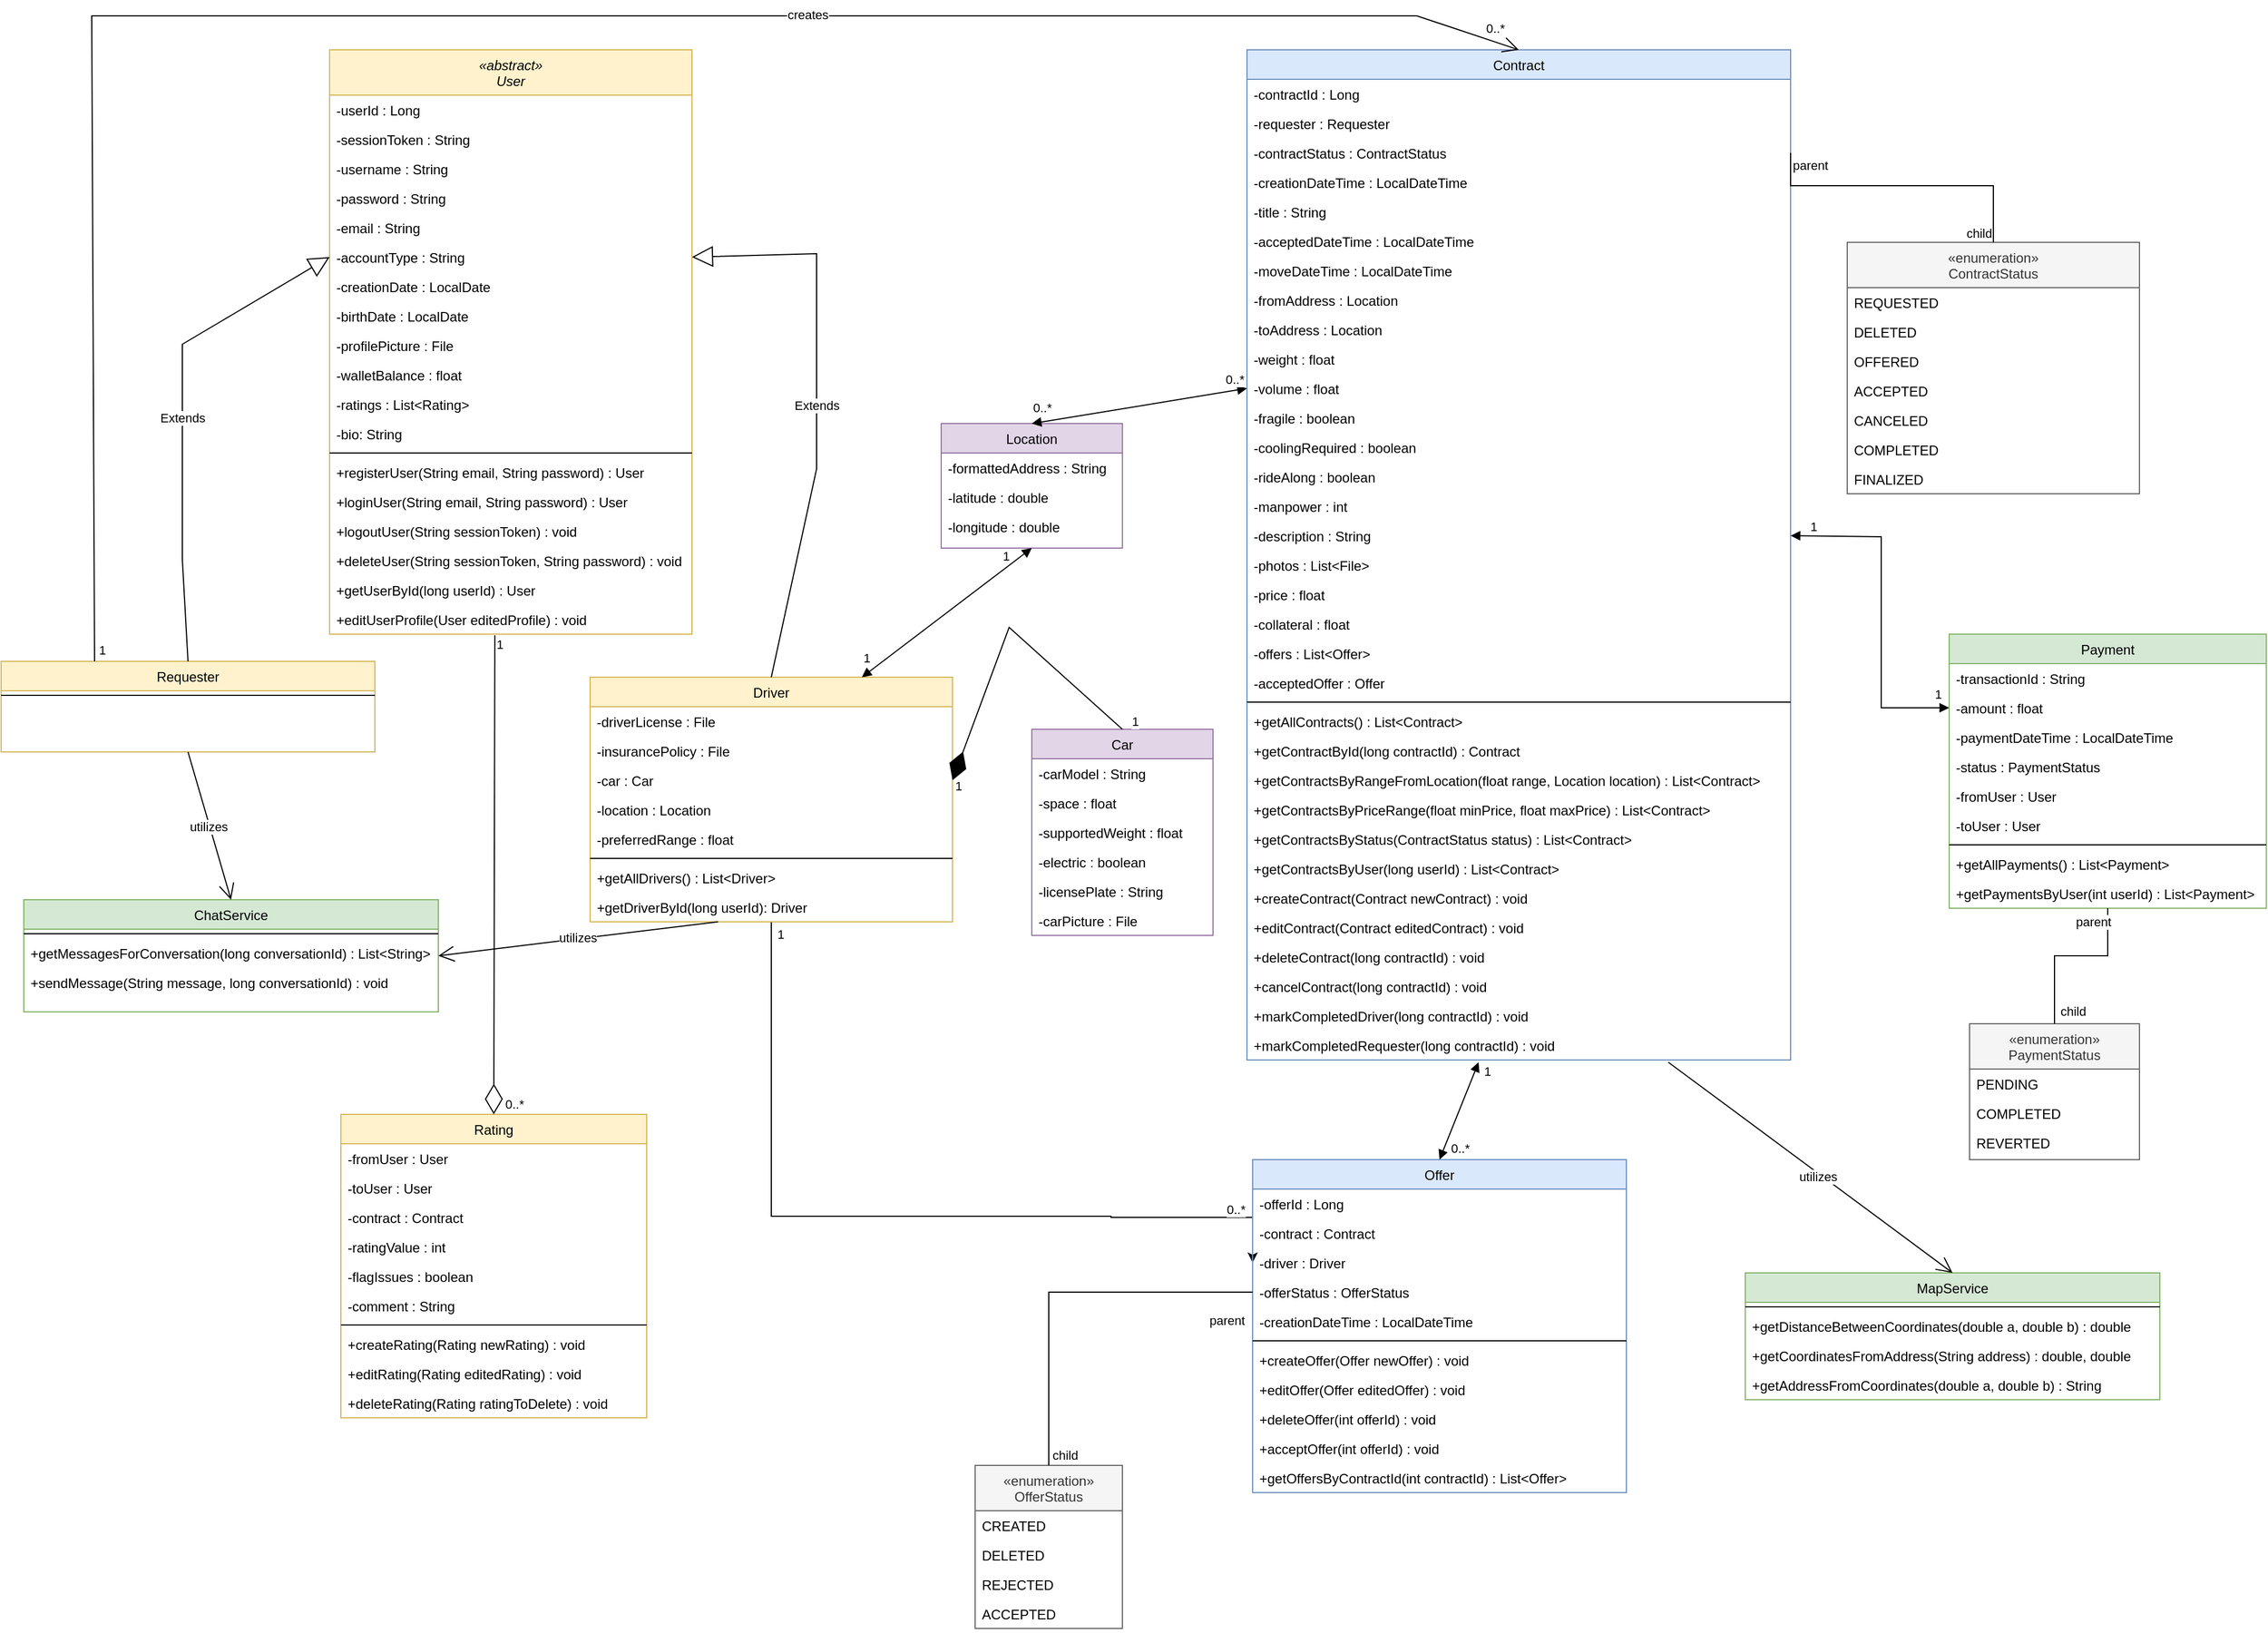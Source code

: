 <mxfile version="26.1.1">
  <diagram id="C5RBs43oDa-KdzZeNtuy" name="Page-1">
    <mxGraphModel dx="2588" dy="1281" grid="1" gridSize="10" guides="1" tooltips="1" connect="1" arrows="1" fold="1" page="1" pageScale="1" pageWidth="1654" pageHeight="1169" math="0" shadow="0">
      <root>
        <mxCell id="WIyWlLk6GJQsqaUBKTNV-0" />
        <mxCell id="WIyWlLk6GJQsqaUBKTNV-1" parent="WIyWlLk6GJQsqaUBKTNV-0" />
        <mxCell id="zkfFHV4jXpPFQw0GAbJ--0" value="«abstract»&#xa;User" style="swimlane;fontStyle=2;align=center;verticalAlign=top;childLayout=stackLayout;horizontal=1;startSize=40;horizontalStack=0;resizeParent=1;resizeLast=0;collapsible=1;marginBottom=0;rounded=0;shadow=0;strokeWidth=1;fillColor=#fff2cc;strokeColor=#d6b656;" parent="WIyWlLk6GJQsqaUBKTNV-1" vertex="1">
          <mxGeometry x="320" y="60" width="320" height="516" as="geometry">
            <mxRectangle x="230" y="140" width="160" height="26" as="alternateBounds" />
          </mxGeometry>
        </mxCell>
        <mxCell id="FhAC9SpLo2Exs4h5NFUT-3" value="-userId : Long" style="text;align=left;verticalAlign=top;spacingLeft=4;spacingRight=4;overflow=hidden;rotatable=0;points=[[0,0.5],[1,0.5]];portConstraint=eastwest;" parent="zkfFHV4jXpPFQw0GAbJ--0" vertex="1">
          <mxGeometry y="40" width="320" height="26" as="geometry" />
        </mxCell>
        <mxCell id="FhAC9SpLo2Exs4h5NFUT-22" value="-sessionToken : String" style="text;align=left;verticalAlign=top;spacingLeft=4;spacingRight=4;overflow=hidden;rotatable=0;points=[[0,0.5],[1,0.5]];portConstraint=eastwest;rounded=0;shadow=0;html=0;" parent="zkfFHV4jXpPFQw0GAbJ--0" vertex="1">
          <mxGeometry y="66" width="320" height="26" as="geometry" />
        </mxCell>
        <mxCell id="zkfFHV4jXpPFQw0GAbJ--1" value="-username : String" style="text;align=left;verticalAlign=top;spacingLeft=4;spacingRight=4;overflow=hidden;rotatable=0;points=[[0,0.5],[1,0.5]];portConstraint=eastwest;" parent="zkfFHV4jXpPFQw0GAbJ--0" vertex="1">
          <mxGeometry y="92" width="320" height="26" as="geometry" />
        </mxCell>
        <mxCell id="zkfFHV4jXpPFQw0GAbJ--2" value="-password : String" style="text;align=left;verticalAlign=top;spacingLeft=4;spacingRight=4;overflow=hidden;rotatable=0;points=[[0,0.5],[1,0.5]];portConstraint=eastwest;rounded=0;shadow=0;html=0;" parent="zkfFHV4jXpPFQw0GAbJ--0" vertex="1">
          <mxGeometry y="118" width="320" height="26" as="geometry" />
        </mxCell>
        <mxCell id="zkfFHV4jXpPFQw0GAbJ--3" value="-email : String" style="text;align=left;verticalAlign=top;spacingLeft=4;spacingRight=4;overflow=hidden;rotatable=0;points=[[0,0.5],[1,0.5]];portConstraint=eastwest;rounded=0;shadow=0;html=0;" parent="zkfFHV4jXpPFQw0GAbJ--0" vertex="1">
          <mxGeometry y="144" width="320" height="26" as="geometry" />
        </mxCell>
        <mxCell id="FhAC9SpLo2Exs4h5NFUT-2" value="-accountType : String" style="text;align=left;verticalAlign=top;spacingLeft=4;spacingRight=4;overflow=hidden;rotatable=0;points=[[0,0.5],[1,0.5]];portConstraint=eastwest;rounded=0;shadow=0;html=0;" parent="zkfFHV4jXpPFQw0GAbJ--0" vertex="1">
          <mxGeometry y="170" width="320" height="26" as="geometry" />
        </mxCell>
        <mxCell id="FhAC9SpLo2Exs4h5NFUT-7" value="-creationDate : LocalDate" style="text;align=left;verticalAlign=top;spacingLeft=4;spacingRight=4;overflow=hidden;rotatable=0;points=[[0,0.5],[1,0.5]];portConstraint=eastwest;rounded=0;shadow=0;html=0;" parent="zkfFHV4jXpPFQw0GAbJ--0" vertex="1">
          <mxGeometry y="196" width="320" height="26" as="geometry" />
        </mxCell>
        <mxCell id="FhAC9SpLo2Exs4h5NFUT-8" value="-birthDate : LocalDate" style="text;align=left;verticalAlign=top;spacingLeft=4;spacingRight=4;overflow=hidden;rotatable=0;points=[[0,0.5],[1,0.5]];portConstraint=eastwest;rounded=0;shadow=0;html=0;" parent="zkfFHV4jXpPFQw0GAbJ--0" vertex="1">
          <mxGeometry y="222" width="320" height="26" as="geometry" />
        </mxCell>
        <mxCell id="FhAC9SpLo2Exs4h5NFUT-9" value="-profilePicture : File" style="text;align=left;verticalAlign=top;spacingLeft=4;spacingRight=4;overflow=hidden;rotatable=0;points=[[0,0.5],[1,0.5]];portConstraint=eastwest;rounded=0;shadow=0;html=0;" parent="zkfFHV4jXpPFQw0GAbJ--0" vertex="1">
          <mxGeometry y="248" width="320" height="26" as="geometry" />
        </mxCell>
        <mxCell id="WWke9V1UBgyfjbNEmQkF-37" value="-walletBalance : float" style="text;align=left;verticalAlign=top;spacingLeft=4;spacingRight=4;overflow=hidden;rotatable=0;points=[[0,0.5],[1,0.5]];portConstraint=eastwest;rounded=0;shadow=0;html=0;" parent="zkfFHV4jXpPFQw0GAbJ--0" vertex="1">
          <mxGeometry y="274" width="320" height="26" as="geometry" />
        </mxCell>
        <mxCell id="WWke9V1UBgyfjbNEmQkF-55" value="-ratings : List&lt;Rating&gt;" style="text;align=left;verticalAlign=top;spacingLeft=4;spacingRight=4;overflow=hidden;rotatable=0;points=[[0,0.5],[1,0.5]];portConstraint=eastwest;rounded=0;shadow=0;html=0;" parent="zkfFHV4jXpPFQw0GAbJ--0" vertex="1">
          <mxGeometry y="300" width="320" height="26" as="geometry" />
        </mxCell>
        <mxCell id="WWke9V1UBgyfjbNEmQkF-95" value="-bio: String" style="text;align=left;verticalAlign=top;spacingLeft=4;spacingRight=4;overflow=hidden;rotatable=0;points=[[0,0.5],[1,0.5]];portConstraint=eastwest;rounded=0;shadow=0;html=0;" parent="zkfFHV4jXpPFQw0GAbJ--0" vertex="1">
          <mxGeometry y="326" width="320" height="26" as="geometry" />
        </mxCell>
        <mxCell id="zkfFHV4jXpPFQw0GAbJ--4" value="" style="line;html=1;strokeWidth=1;align=left;verticalAlign=middle;spacingTop=-1;spacingLeft=3;spacingRight=3;rotatable=0;labelPosition=right;points=[];portConstraint=eastwest;" parent="zkfFHV4jXpPFQw0GAbJ--0" vertex="1">
          <mxGeometry y="352" width="320" height="8" as="geometry" />
        </mxCell>
        <mxCell id="FhAC9SpLo2Exs4h5NFUT-20" value="+registerUser(String email, String password) : User" style="text;align=left;verticalAlign=top;spacingLeft=4;spacingRight=4;overflow=hidden;rotatable=0;points=[[0,0.5],[1,0.5]];portConstraint=eastwest;rounded=0;shadow=0;html=0;" parent="zkfFHV4jXpPFQw0GAbJ--0" vertex="1">
          <mxGeometry y="360" width="320" height="26" as="geometry" />
        </mxCell>
        <mxCell id="FhAC9SpLo2Exs4h5NFUT-23" value="+loginUser(String email, String password) : User" style="text;align=left;verticalAlign=top;spacingLeft=4;spacingRight=4;overflow=hidden;rotatable=0;points=[[0,0.5],[1,0.5]];portConstraint=eastwest;rounded=0;shadow=0;html=0;" parent="zkfFHV4jXpPFQw0GAbJ--0" vertex="1">
          <mxGeometry y="386" width="320" height="26" as="geometry" />
        </mxCell>
        <mxCell id="FhAC9SpLo2Exs4h5NFUT-40" value="+logoutUser(String sessionToken) : void" style="text;align=left;verticalAlign=top;spacingLeft=4;spacingRight=4;overflow=hidden;rotatable=0;points=[[0,0.5],[1,0.5]];portConstraint=eastwest;rounded=0;shadow=0;html=0;" parent="zkfFHV4jXpPFQw0GAbJ--0" vertex="1">
          <mxGeometry y="412" width="320" height="26" as="geometry" />
        </mxCell>
        <mxCell id="FhAC9SpLo2Exs4h5NFUT-38" value="+deleteUser(String sessionToken, String password) : void" style="text;align=left;verticalAlign=top;spacingLeft=4;spacingRight=4;overflow=hidden;rotatable=0;points=[[0,0.5],[1,0.5]];portConstraint=eastwest;rounded=0;shadow=0;html=0;" parent="zkfFHV4jXpPFQw0GAbJ--0" vertex="1">
          <mxGeometry y="438" width="320" height="26" as="geometry" />
        </mxCell>
        <mxCell id="WWke9V1UBgyfjbNEmQkF-67" value="+getUserById(long userId) : User" style="text;align=left;verticalAlign=top;spacingLeft=4;spacingRight=4;overflow=hidden;rotatable=0;points=[[0,0.5],[1,0.5]];portConstraint=eastwest;rounded=0;shadow=0;html=0;" parent="zkfFHV4jXpPFQw0GAbJ--0" vertex="1">
          <mxGeometry y="464" width="320" height="26" as="geometry" />
        </mxCell>
        <mxCell id="WWke9V1UBgyfjbNEmQkF-79" value="+editUserProfile(User editedProfile) : void" style="text;align=left;verticalAlign=top;spacingLeft=4;spacingRight=4;overflow=hidden;rotatable=0;points=[[0,0.5],[1,0.5]];portConstraint=eastwest;rounded=0;shadow=0;html=0;" parent="zkfFHV4jXpPFQw0GAbJ--0" vertex="1">
          <mxGeometry y="490" width="320" height="26" as="geometry" />
        </mxCell>
        <mxCell id="FhAC9SpLo2Exs4h5NFUT-10" value="Requester" style="swimlane;fontStyle=0;align=center;verticalAlign=top;childLayout=stackLayout;horizontal=1;startSize=26;horizontalStack=0;resizeParent=1;resizeLast=0;collapsible=1;marginBottom=0;rounded=0;shadow=0;strokeWidth=1;fillColor=#fff2cc;strokeColor=#d6b656;" parent="WIyWlLk6GJQsqaUBKTNV-1" vertex="1">
          <mxGeometry x="30" y="600" width="330" height="80" as="geometry">
            <mxRectangle x="230" y="140" width="160" height="26" as="alternateBounds" />
          </mxGeometry>
        </mxCell>
        <mxCell id="FhAC9SpLo2Exs4h5NFUT-19" value="" style="line;html=1;strokeWidth=1;align=left;verticalAlign=middle;spacingTop=-1;spacingLeft=3;spacingRight=3;rotatable=0;labelPosition=right;points=[];portConstraint=eastwest;" parent="FhAC9SpLo2Exs4h5NFUT-10" vertex="1">
          <mxGeometry y="26" width="330" height="8" as="geometry" />
        </mxCell>
        <mxCell id="WWke9V1UBgyfjbNEmQkF-149" style="edgeStyle=orthogonalEdgeStyle;rounded=0;orthogonalLoop=1;jettySize=auto;html=1;entryX=0;entryY=0.5;entryDx=0;entryDy=0;exitX=0.5;exitY=1;exitDx=0;exitDy=0;" parent="WIyWlLk6GJQsqaUBKTNV-1" source="FhAC9SpLo2Exs4h5NFUT-29" target="WWke9V1UBgyfjbNEmQkF-9" edge="1">
          <mxGeometry relative="1" as="geometry">
            <mxPoint x="860" y="830" as="sourcePoint" />
            <Array as="points">
              <mxPoint x="710" y="1090" />
              <mxPoint x="1010" y="1090" />
              <mxPoint x="1010" y="1091" />
            </Array>
          </mxGeometry>
        </mxCell>
        <mxCell id="FhAC9SpLo2Exs4h5NFUT-29" value="Driver" style="swimlane;fontStyle=0;align=center;verticalAlign=top;childLayout=stackLayout;horizontal=1;startSize=26;horizontalStack=0;resizeParent=1;resizeLast=0;collapsible=1;marginBottom=0;rounded=0;shadow=0;strokeWidth=1;fillColor=#fff2cc;strokeColor=#d6b656;" parent="WIyWlLk6GJQsqaUBKTNV-1" vertex="1">
          <mxGeometry x="550" y="614" width="320" height="216" as="geometry">
            <mxRectangle x="230" y="140" width="160" height="26" as="alternateBounds" />
          </mxGeometry>
        </mxCell>
        <mxCell id="FhAC9SpLo2Exs4h5NFUT-30" value="-driverLicense : File" style="text;align=left;verticalAlign=top;spacingLeft=4;spacingRight=4;overflow=hidden;rotatable=0;points=[[0,0.5],[1,0.5]];portConstraint=eastwest;" parent="FhAC9SpLo2Exs4h5NFUT-29" vertex="1">
          <mxGeometry y="26" width="320" height="26" as="geometry" />
        </mxCell>
        <mxCell id="WWke9V1UBgyfjbNEmQkF-32" value="-insurancePolicy : File" style="text;align=left;verticalAlign=top;spacingLeft=4;spacingRight=4;overflow=hidden;rotatable=0;points=[[0,0.5],[1,0.5]];portConstraint=eastwest;" parent="FhAC9SpLo2Exs4h5NFUT-29" vertex="1">
          <mxGeometry y="52" width="320" height="26" as="geometry" />
        </mxCell>
        <mxCell id="WWke9V1UBgyfjbNEmQkF-33" value="-car : Car" style="text;align=left;verticalAlign=top;spacingLeft=4;spacingRight=4;overflow=hidden;rotatable=0;points=[[0,0.5],[1,0.5]];portConstraint=eastwest;" parent="FhAC9SpLo2Exs4h5NFUT-29" vertex="1">
          <mxGeometry y="78" width="320" height="26" as="geometry" />
        </mxCell>
        <mxCell id="WWke9V1UBgyfjbNEmQkF-94" value="-location : Location" style="text;align=left;verticalAlign=top;spacingLeft=4;spacingRight=4;overflow=hidden;rotatable=0;points=[[0,0.5],[1,0.5]];portConstraint=eastwest;" parent="FhAC9SpLo2Exs4h5NFUT-29" vertex="1">
          <mxGeometry y="104" width="320" height="26" as="geometry" />
        </mxCell>
        <mxCell id="WWke9V1UBgyfjbNEmQkF-91" value="-preferredRange : float" style="text;align=left;verticalAlign=top;spacingLeft=4;spacingRight=4;overflow=hidden;rotatable=0;points=[[0,0.5],[1,0.5]];portConstraint=eastwest;" parent="FhAC9SpLo2Exs4h5NFUT-29" vertex="1">
          <mxGeometry y="130" width="320" height="26" as="geometry" />
        </mxCell>
        <mxCell id="FhAC9SpLo2Exs4h5NFUT-31" value="" style="line;html=1;strokeWidth=1;align=left;verticalAlign=middle;spacingTop=-1;spacingLeft=3;spacingRight=3;rotatable=0;labelPosition=right;points=[];portConstraint=eastwest;" parent="FhAC9SpLo2Exs4h5NFUT-29" vertex="1">
          <mxGeometry y="156" width="320" height="8" as="geometry" />
        </mxCell>
        <mxCell id="F-1wdAUq19SxOaRXuWvX-0" value="+getAllDrivers() : List&lt;Driver&gt;" style="text;align=left;verticalAlign=top;spacingLeft=4;spacingRight=4;overflow=hidden;rotatable=0;points=[[0,0.5],[1,0.5]];portConstraint=eastwest;" parent="FhAC9SpLo2Exs4h5NFUT-29" vertex="1">
          <mxGeometry y="164" width="320" height="26" as="geometry" />
        </mxCell>
        <mxCell id="WWke9V1UBgyfjbNEmQkF-143" value="+getDriverById(long userId): Driver" style="text;align=left;verticalAlign=top;spacingLeft=4;spacingRight=4;overflow=hidden;rotatable=0;points=[[0,0.5],[1,0.5]];portConstraint=eastwest;" parent="FhAC9SpLo2Exs4h5NFUT-29" vertex="1">
          <mxGeometry y="190" width="320" height="26" as="geometry" />
        </mxCell>
        <mxCell id="FhAC9SpLo2Exs4h5NFUT-42" value="Contract" style="swimlane;fontStyle=0;align=center;verticalAlign=top;childLayout=stackLayout;horizontal=1;startSize=26;horizontalStack=0;resizeParent=1;resizeLast=0;collapsible=1;marginBottom=0;rounded=0;shadow=0;strokeWidth=1;fillColor=#dae8fc;strokeColor=#6c8ebf;" parent="WIyWlLk6GJQsqaUBKTNV-1" vertex="1">
          <mxGeometry x="1130" y="60" width="480" height="892" as="geometry">
            <mxRectangle x="230" y="140" width="160" height="26" as="alternateBounds" />
          </mxGeometry>
        </mxCell>
        <mxCell id="FhAC9SpLo2Exs4h5NFUT-43" value="-contractId : Long" style="text;align=left;verticalAlign=top;spacingLeft=4;spacingRight=4;overflow=hidden;rotatable=0;points=[[0,0.5],[1,0.5]];portConstraint=eastwest;" parent="FhAC9SpLo2Exs4h5NFUT-42" vertex="1">
          <mxGeometry y="26" width="480" height="26" as="geometry" />
        </mxCell>
        <mxCell id="FhAC9SpLo2Exs4h5NFUT-46" value="-requester : Requester" style="text;align=left;verticalAlign=top;spacingLeft=4;spacingRight=4;overflow=hidden;rotatable=0;points=[[0,0.5],[1,0.5]];portConstraint=eastwest;" parent="FhAC9SpLo2Exs4h5NFUT-42" vertex="1">
          <mxGeometry y="52" width="480" height="26" as="geometry" />
        </mxCell>
        <mxCell id="FhAC9SpLo2Exs4h5NFUT-49" value="-contractStatus : ContractStatus" style="text;align=left;verticalAlign=top;spacingLeft=4;spacingRight=4;overflow=hidden;rotatable=0;points=[[0,0.5],[1,0.5]];portConstraint=eastwest;" parent="FhAC9SpLo2Exs4h5NFUT-42" vertex="1">
          <mxGeometry y="78" width="480" height="26" as="geometry" />
        </mxCell>
        <mxCell id="FhAC9SpLo2Exs4h5NFUT-47" value="-creationDateTime : LocalDateTime" style="text;align=left;verticalAlign=top;spacingLeft=4;spacingRight=4;overflow=hidden;rotatable=0;points=[[0,0.5],[1,0.5]];portConstraint=eastwest;" parent="FhAC9SpLo2Exs4h5NFUT-42" vertex="1">
          <mxGeometry y="104" width="480" height="26" as="geometry" />
        </mxCell>
        <mxCell id="WWke9V1UBgyfjbNEmQkF-152" value="-title : String" style="text;align=left;verticalAlign=top;spacingLeft=4;spacingRight=4;overflow=hidden;rotatable=0;points=[[0,0.5],[1,0.5]];portConstraint=eastwest;" parent="FhAC9SpLo2Exs4h5NFUT-42" vertex="1">
          <mxGeometry y="130" width="480" height="26" as="geometry" />
        </mxCell>
        <mxCell id="WWke9V1UBgyfjbNEmQkF-80" value="-acceptedDateTime : LocalDateTime" style="text;align=left;verticalAlign=top;spacingLeft=4;spacingRight=4;overflow=hidden;rotatable=0;points=[[0,0.5],[1,0.5]];portConstraint=eastwest;" parent="FhAC9SpLo2Exs4h5NFUT-42" vertex="1">
          <mxGeometry y="156" width="480" height="26" as="geometry" />
        </mxCell>
        <mxCell id="FhAC9SpLo2Exs4h5NFUT-48" value="-moveDateTime : LocalDateTime" style="text;align=left;verticalAlign=top;spacingLeft=4;spacingRight=4;overflow=hidden;rotatable=0;points=[[0,0.5],[1,0.5]];portConstraint=eastwest;" parent="FhAC9SpLo2Exs4h5NFUT-42" vertex="1">
          <mxGeometry y="182" width="480" height="26" as="geometry" />
        </mxCell>
        <mxCell id="FhAC9SpLo2Exs4h5NFUT-68" value="-fromAddress : Location" style="text;align=left;verticalAlign=top;spacingLeft=4;spacingRight=4;overflow=hidden;rotatable=0;points=[[0,0.5],[1,0.5]];portConstraint=eastwest;" parent="FhAC9SpLo2Exs4h5NFUT-42" vertex="1">
          <mxGeometry y="208" width="480" height="26" as="geometry" />
        </mxCell>
        <mxCell id="FhAC9SpLo2Exs4h5NFUT-69" value="-toAddress : Location" style="text;align=left;verticalAlign=top;spacingLeft=4;spacingRight=4;overflow=hidden;rotatable=0;points=[[0,0.5],[1,0.5]];portConstraint=eastwest;" parent="FhAC9SpLo2Exs4h5NFUT-42" vertex="1">
          <mxGeometry y="234" width="480" height="26" as="geometry" />
        </mxCell>
        <mxCell id="WWke9V1UBgyfjbNEmQkF-0" value="-weight : float" style="text;align=left;verticalAlign=top;spacingLeft=4;spacingRight=4;overflow=hidden;rotatable=0;points=[[0,0.5],[1,0.5]];portConstraint=eastwest;" parent="FhAC9SpLo2Exs4h5NFUT-42" vertex="1">
          <mxGeometry y="260" width="480" height="26" as="geometry" />
        </mxCell>
        <mxCell id="WWke9V1UBgyfjbNEmQkF-1" value="-volume : float" style="text;align=left;verticalAlign=top;spacingLeft=4;spacingRight=4;overflow=hidden;rotatable=0;points=[[0,0.5],[1,0.5]];portConstraint=eastwest;" parent="FhAC9SpLo2Exs4h5NFUT-42" vertex="1">
          <mxGeometry y="286" width="480" height="26" as="geometry" />
        </mxCell>
        <mxCell id="WWke9V1UBgyfjbNEmQkF-2" value="-fragile : boolean" style="text;align=left;verticalAlign=top;spacingLeft=4;spacingRight=4;overflow=hidden;rotatable=0;points=[[0,0.5],[1,0.5]];portConstraint=eastwest;" parent="FhAC9SpLo2Exs4h5NFUT-42" vertex="1">
          <mxGeometry y="312" width="480" height="26" as="geometry" />
        </mxCell>
        <mxCell id="WWke9V1UBgyfjbNEmQkF-44" value="-coolingRequired : boolean" style="text;align=left;verticalAlign=top;spacingLeft=4;spacingRight=4;overflow=hidden;rotatable=0;points=[[0,0.5],[1,0.5]];portConstraint=eastwest;" parent="FhAC9SpLo2Exs4h5NFUT-42" vertex="1">
          <mxGeometry y="338" width="480" height="26" as="geometry" />
        </mxCell>
        <mxCell id="WWke9V1UBgyfjbNEmQkF-42" value="-rideAlong : boolean" style="text;align=left;verticalAlign=top;spacingLeft=4;spacingRight=4;overflow=hidden;rotatable=0;points=[[0,0.5],[1,0.5]];portConstraint=eastwest;" parent="FhAC9SpLo2Exs4h5NFUT-42" vertex="1">
          <mxGeometry y="364" width="480" height="26" as="geometry" />
        </mxCell>
        <mxCell id="WWke9V1UBgyfjbNEmQkF-3" value="-manpower : int" style="text;align=left;verticalAlign=top;spacingLeft=4;spacingRight=4;overflow=hidden;rotatable=0;points=[[0,0.5],[1,0.5]];portConstraint=eastwest;" parent="FhAC9SpLo2Exs4h5NFUT-42" vertex="1">
          <mxGeometry y="390" width="480" height="26" as="geometry" />
        </mxCell>
        <mxCell id="FhAC9SpLo2Exs4h5NFUT-66" value="-description : String" style="text;align=left;verticalAlign=top;spacingLeft=4;spacingRight=4;overflow=hidden;rotatable=0;points=[[0,0.5],[1,0.5]];portConstraint=eastwest;" parent="FhAC9SpLo2Exs4h5NFUT-42" vertex="1">
          <mxGeometry y="416" width="480" height="26" as="geometry" />
        </mxCell>
        <mxCell id="FhAC9SpLo2Exs4h5NFUT-67" value="-photos : List&lt;File&gt;" style="text;align=left;verticalAlign=top;spacingLeft=4;spacingRight=4;overflow=hidden;rotatable=0;points=[[0,0.5],[1,0.5]];portConstraint=eastwest;" parent="FhAC9SpLo2Exs4h5NFUT-42" vertex="1">
          <mxGeometry y="442" width="480" height="26" as="geometry" />
        </mxCell>
        <mxCell id="WWke9V1UBgyfjbNEmQkF-43" value="-price : float" style="text;align=left;verticalAlign=top;spacingLeft=4;spacingRight=4;overflow=hidden;rotatable=0;points=[[0,0.5],[1,0.5]];portConstraint=eastwest;" parent="FhAC9SpLo2Exs4h5NFUT-42" vertex="1">
          <mxGeometry y="468" width="480" height="26" as="geometry" />
        </mxCell>
        <mxCell id="WWke9V1UBgyfjbNEmQkF-90" value="-collateral : float" style="text;align=left;verticalAlign=top;spacingLeft=4;spacingRight=4;overflow=hidden;rotatable=0;points=[[0,0.5],[1,0.5]];portConstraint=eastwest;" parent="FhAC9SpLo2Exs4h5NFUT-42" vertex="1">
          <mxGeometry y="494" width="480" height="26" as="geometry" />
        </mxCell>
        <mxCell id="WWke9V1UBgyfjbNEmQkF-6" value="-offers : List&lt;Offer&gt;" style="text;align=left;verticalAlign=top;spacingLeft=4;spacingRight=4;overflow=hidden;rotatable=0;points=[[0,0.5],[1,0.5]];portConstraint=eastwest;" parent="FhAC9SpLo2Exs4h5NFUT-42" vertex="1">
          <mxGeometry y="520" width="480" height="26" as="geometry" />
        </mxCell>
        <mxCell id="WWke9V1UBgyfjbNEmQkF-82" value="-acceptedOffer : Offer" style="text;align=left;verticalAlign=top;spacingLeft=4;spacingRight=4;overflow=hidden;rotatable=0;points=[[0,0.5],[1,0.5]];portConstraint=eastwest;" parent="FhAC9SpLo2Exs4h5NFUT-42" vertex="1">
          <mxGeometry y="546" width="480" height="26" as="geometry" />
        </mxCell>
        <mxCell id="FhAC9SpLo2Exs4h5NFUT-44" value="" style="line;html=1;strokeWidth=1;align=left;verticalAlign=middle;spacingTop=-1;spacingLeft=3;spacingRight=3;rotatable=0;labelPosition=right;points=[];portConstraint=eastwest;" parent="FhAC9SpLo2Exs4h5NFUT-42" vertex="1">
          <mxGeometry y="572" width="480" height="8" as="geometry" />
        </mxCell>
        <mxCell id="WWke9V1UBgyfjbNEmQkF-45" value="+getAllContracts() : List&lt;Contract&gt;" style="text;align=left;verticalAlign=top;spacingLeft=4;spacingRight=4;overflow=hidden;rotatable=0;points=[[0,0.5],[1,0.5]];portConstraint=eastwest;rounded=0;shadow=0;html=0;" parent="FhAC9SpLo2Exs4h5NFUT-42" vertex="1">
          <mxGeometry y="580" width="480" height="26" as="geometry" />
        </mxCell>
        <mxCell id="WWke9V1UBgyfjbNEmQkF-70" value="+getContractById(long contractId) : Contract" style="text;align=left;verticalAlign=top;spacingLeft=4;spacingRight=4;overflow=hidden;rotatable=0;points=[[0,0.5],[1,0.5]];portConstraint=eastwest;rounded=0;shadow=0;html=0;" parent="FhAC9SpLo2Exs4h5NFUT-42" vertex="1">
          <mxGeometry y="606" width="480" height="26" as="geometry" />
        </mxCell>
        <mxCell id="Bt347BVtTf7wI5bAvhxt-3" value="+getContractsByRangeFromLocation(float range, Location location) : List&lt;Contract&gt;" style="text;align=left;verticalAlign=top;spacingLeft=4;spacingRight=4;overflow=hidden;rotatable=0;points=[[0,0.5],[1,0.5]];portConstraint=eastwest;rounded=0;shadow=0;html=0;" vertex="1" parent="FhAC9SpLo2Exs4h5NFUT-42">
          <mxGeometry y="632" width="480" height="26" as="geometry" />
        </mxCell>
        <mxCell id="Bt347BVtTf7wI5bAvhxt-32" value="+getContractsByPriceRange(float minPrice, float maxPrice) : List&lt;Contract&gt;" style="text;align=left;verticalAlign=top;spacingLeft=4;spacingRight=4;overflow=hidden;rotatable=0;points=[[0,0.5],[1,0.5]];portConstraint=eastwest;rounded=0;shadow=0;html=0;" vertex="1" parent="FhAC9SpLo2Exs4h5NFUT-42">
          <mxGeometry y="658" width="480" height="26" as="geometry" />
        </mxCell>
        <mxCell id="Bt347BVtTf7wI5bAvhxt-6" value="+getContractsByStatus(ContractStatus status) : List&lt;Contract&gt;" style="text;align=left;verticalAlign=top;spacingLeft=4;spacingRight=4;overflow=hidden;rotatable=0;points=[[0,0.5],[1,0.5]];portConstraint=eastwest;rounded=0;shadow=0;html=0;" vertex="1" parent="FhAC9SpLo2Exs4h5NFUT-42">
          <mxGeometry y="684" width="480" height="26" as="geometry" />
        </mxCell>
        <mxCell id="WWke9V1UBgyfjbNEmQkF-78" value="+getContractsByUser(long userId) : List&lt;Contract&gt;" style="text;align=left;verticalAlign=top;spacingLeft=4;spacingRight=4;overflow=hidden;rotatable=0;points=[[0,0.5],[1,0.5]];portConstraint=eastwest;rounded=0;shadow=0;html=0;" parent="FhAC9SpLo2Exs4h5NFUT-42" vertex="1">
          <mxGeometry y="710" width="480" height="26" as="geometry" />
        </mxCell>
        <mxCell id="FhAC9SpLo2Exs4h5NFUT-34" value="+createContract(Contract newContract) : void" style="text;align=left;verticalAlign=top;spacingLeft=4;spacingRight=4;overflow=hidden;rotatable=0;points=[[0,0.5],[1,0.5]];portConstraint=eastwest;rounded=0;shadow=0;html=0;" parent="FhAC9SpLo2Exs4h5NFUT-42" vertex="1">
          <mxGeometry y="736" width="480" height="26" as="geometry" />
        </mxCell>
        <mxCell id="FhAC9SpLo2Exs4h5NFUT-35" value="+editContract(Contract editedContract) : void" style="text;align=left;verticalAlign=top;spacingLeft=4;spacingRight=4;overflow=hidden;rotatable=0;points=[[0,0.5],[1,0.5]];portConstraint=eastwest;rounded=0;shadow=0;html=0;" parent="FhAC9SpLo2Exs4h5NFUT-42" vertex="1">
          <mxGeometry y="762" width="480" height="26" as="geometry" />
        </mxCell>
        <mxCell id="WWke9V1UBgyfjbNEmQkF-4" value="+deleteContract(long contractId) : void" style="text;align=left;verticalAlign=top;spacingLeft=4;spacingRight=4;overflow=hidden;rotatable=0;points=[[0,0.5],[1,0.5]];portConstraint=eastwest;rounded=0;shadow=0;html=0;" parent="FhAC9SpLo2Exs4h5NFUT-42" vertex="1">
          <mxGeometry y="788" width="480" height="26" as="geometry" />
        </mxCell>
        <mxCell id="WWke9V1UBgyfjbNEmQkF-5" value="+cancelContract(long contractId) : void" style="text;align=left;verticalAlign=top;spacingLeft=4;spacingRight=4;overflow=hidden;rotatable=0;points=[[0,0.5],[1,0.5]];portConstraint=eastwest;rounded=0;shadow=0;html=0;" parent="FhAC9SpLo2Exs4h5NFUT-42" vertex="1">
          <mxGeometry y="814" width="480" height="26" as="geometry" />
        </mxCell>
        <mxCell id="WWke9V1UBgyfjbNEmQkF-69" value="+markCompletedDriver(long contractId) : void" style="text;align=left;verticalAlign=top;spacingLeft=4;spacingRight=4;overflow=hidden;rotatable=0;points=[[0,0.5],[1,0.5]];portConstraint=eastwest;rounded=0;shadow=0;html=0;" parent="FhAC9SpLo2Exs4h5NFUT-42" vertex="1">
          <mxGeometry y="840" width="480" height="26" as="geometry" />
        </mxCell>
        <mxCell id="WWke9V1UBgyfjbNEmQkF-72" value="+markCompletedRequester(long contractId) : void" style="text;align=left;verticalAlign=top;spacingLeft=4;spacingRight=4;overflow=hidden;rotatable=0;points=[[0,0.5],[1,0.5]];portConstraint=eastwest;rounded=0;shadow=0;html=0;" parent="FhAC9SpLo2Exs4h5NFUT-42" vertex="1">
          <mxGeometry y="866" width="480" height="26" as="geometry" />
        </mxCell>
        <mxCell id="FhAC9SpLo2Exs4h5NFUT-50" value="«enumeration»&#xa;ContractStatus" style="swimlane;fontStyle=0;align=center;verticalAlign=top;childLayout=stackLayout;horizontal=1;startSize=40;horizontalStack=0;resizeParent=1;resizeLast=0;collapsible=1;marginBottom=0;rounded=0;shadow=0;strokeWidth=1;fillColor=#f5f5f5;fontColor=#333333;strokeColor=#666666;" parent="WIyWlLk6GJQsqaUBKTNV-1" vertex="1">
          <mxGeometry x="1660" y="230" width="258" height="222" as="geometry">
            <mxRectangle x="230" y="140" width="160" height="26" as="alternateBounds" />
          </mxGeometry>
        </mxCell>
        <mxCell id="FhAC9SpLo2Exs4h5NFUT-54" value="REQUESTED" style="text;align=left;verticalAlign=top;spacingLeft=4;spacingRight=4;overflow=hidden;rotatable=0;points=[[0,0.5],[1,0.5]];portConstraint=eastwest;" parent="FhAC9SpLo2Exs4h5NFUT-50" vertex="1">
          <mxGeometry y="40" width="258" height="26" as="geometry" />
        </mxCell>
        <mxCell id="FhAC9SpLo2Exs4h5NFUT-64" value="DELETED" style="text;align=left;verticalAlign=top;spacingLeft=4;spacingRight=4;overflow=hidden;rotatable=0;points=[[0,0.5],[1,0.5]];portConstraint=eastwest;" parent="FhAC9SpLo2Exs4h5NFUT-50" vertex="1">
          <mxGeometry y="66" width="258" height="26" as="geometry" />
        </mxCell>
        <mxCell id="Bt347BVtTf7wI5bAvhxt-31" value="OFFERED" style="text;align=left;verticalAlign=top;spacingLeft=4;spacingRight=4;overflow=hidden;rotatable=0;points=[[0,0.5],[1,0.5]];portConstraint=eastwest;" vertex="1" parent="FhAC9SpLo2Exs4h5NFUT-50">
          <mxGeometry y="92" width="258" height="26" as="geometry" />
        </mxCell>
        <mxCell id="FhAC9SpLo2Exs4h5NFUT-60" value="ACCEPTED" style="text;align=left;verticalAlign=top;spacingLeft=4;spacingRight=4;overflow=hidden;rotatable=0;points=[[0,0.5],[1,0.5]];portConstraint=eastwest;" parent="FhAC9SpLo2Exs4h5NFUT-50" vertex="1">
          <mxGeometry y="118" width="258" height="26" as="geometry" />
        </mxCell>
        <mxCell id="FhAC9SpLo2Exs4h5NFUT-63" value="CANCELED" style="text;align=left;verticalAlign=top;spacingLeft=4;spacingRight=4;overflow=hidden;rotatable=0;points=[[0,0.5],[1,0.5]];portConstraint=eastwest;" parent="FhAC9SpLo2Exs4h5NFUT-50" vertex="1">
          <mxGeometry y="144" width="258" height="26" as="geometry" />
        </mxCell>
        <mxCell id="FhAC9SpLo2Exs4h5NFUT-61" value="COMPLETED" style="text;align=left;verticalAlign=top;spacingLeft=4;spacingRight=4;overflow=hidden;rotatable=0;points=[[0,0.5],[1,0.5]];portConstraint=eastwest;" parent="FhAC9SpLo2Exs4h5NFUT-50" vertex="1">
          <mxGeometry y="170" width="258" height="26" as="geometry" />
        </mxCell>
        <mxCell id="FhAC9SpLo2Exs4h5NFUT-62" value="FINALIZED" style="text;align=left;verticalAlign=top;spacingLeft=4;spacingRight=4;overflow=hidden;rotatable=0;points=[[0,0.5],[1,0.5]];portConstraint=eastwest;" parent="FhAC9SpLo2Exs4h5NFUT-50" vertex="1">
          <mxGeometry y="196" width="258" height="26" as="geometry" />
        </mxCell>
        <mxCell id="FhAC9SpLo2Exs4h5NFUT-70" value="Location" style="swimlane;fontStyle=0;align=center;verticalAlign=top;childLayout=stackLayout;horizontal=1;startSize=26;horizontalStack=0;resizeParent=1;resizeLast=0;collapsible=1;marginBottom=0;rounded=0;shadow=0;strokeWidth=1;fillColor=#e1d5e7;strokeColor=#9673a6;" parent="WIyWlLk6GJQsqaUBKTNV-1" vertex="1">
          <mxGeometry x="860" y="390" width="160" height="110" as="geometry">
            <mxRectangle x="230" y="140" width="160" height="26" as="alternateBounds" />
          </mxGeometry>
        </mxCell>
        <mxCell id="FhAC9SpLo2Exs4h5NFUT-71" value="-formattedAddress : String" style="text;align=left;verticalAlign=top;spacingLeft=4;spacingRight=4;overflow=hidden;rotatable=0;points=[[0,0.5],[1,0.5]];portConstraint=eastwest;" parent="FhAC9SpLo2Exs4h5NFUT-70" vertex="1">
          <mxGeometry y="26" width="160" height="26" as="geometry" />
        </mxCell>
        <mxCell id="FhAC9SpLo2Exs4h5NFUT-72" value="-latitude : double" style="text;align=left;verticalAlign=top;spacingLeft=4;spacingRight=4;overflow=hidden;rotatable=0;points=[[0,0.5],[1,0.5]];portConstraint=eastwest;" parent="FhAC9SpLo2Exs4h5NFUT-70" vertex="1">
          <mxGeometry y="52" width="160" height="26" as="geometry" />
        </mxCell>
        <mxCell id="FhAC9SpLo2Exs4h5NFUT-73" value="-longitude : double" style="text;align=left;verticalAlign=top;spacingLeft=4;spacingRight=4;overflow=hidden;rotatable=0;points=[[0,0.5],[1,0.5]];portConstraint=eastwest;" parent="FhAC9SpLo2Exs4h5NFUT-70" vertex="1">
          <mxGeometry y="78" width="160" height="26" as="geometry" />
        </mxCell>
        <mxCell id="WWke9V1UBgyfjbNEmQkF-7" value="Offer" style="swimlane;fontStyle=0;align=center;verticalAlign=top;childLayout=stackLayout;horizontal=1;startSize=26;horizontalStack=0;resizeParent=1;resizeLast=0;collapsible=1;marginBottom=0;rounded=0;shadow=0;strokeWidth=1;fillColor=#dae8fc;strokeColor=#6c8ebf;" parent="WIyWlLk6GJQsqaUBKTNV-1" vertex="1">
          <mxGeometry x="1135" y="1040" width="330" height="294" as="geometry">
            <mxRectangle x="230" y="140" width="160" height="26" as="alternateBounds" />
          </mxGeometry>
        </mxCell>
        <mxCell id="WWke9V1UBgyfjbNEmQkF-28" value="-offerId : Long" style="text;align=left;verticalAlign=top;spacingLeft=4;spacingRight=4;overflow=hidden;rotatable=0;points=[[0,0.5],[1,0.5]];portConstraint=eastwest;" parent="WWke9V1UBgyfjbNEmQkF-7" vertex="1">
          <mxGeometry y="26" width="330" height="26" as="geometry" />
        </mxCell>
        <mxCell id="WWke9V1UBgyfjbNEmQkF-8" value="-contract : Contract" style="text;align=left;verticalAlign=top;spacingLeft=4;spacingRight=4;overflow=hidden;rotatable=0;points=[[0,0.5],[1,0.5]];portConstraint=eastwest;" parent="WWke9V1UBgyfjbNEmQkF-7" vertex="1">
          <mxGeometry y="52" width="330" height="26" as="geometry" />
        </mxCell>
        <mxCell id="WWke9V1UBgyfjbNEmQkF-9" value="-driver : Driver" style="text;align=left;verticalAlign=top;spacingLeft=4;spacingRight=4;overflow=hidden;rotatable=0;points=[[0,0.5],[1,0.5]];portConstraint=eastwest;" parent="WWke9V1UBgyfjbNEmQkF-7" vertex="1">
          <mxGeometry y="78" width="330" height="26" as="geometry" />
        </mxCell>
        <mxCell id="WWke9V1UBgyfjbNEmQkF-10" value="-offerStatus : OfferStatus" style="text;align=left;verticalAlign=top;spacingLeft=4;spacingRight=4;overflow=hidden;rotatable=0;points=[[0,0.5],[1,0.5]];portConstraint=eastwest;" parent="WWke9V1UBgyfjbNEmQkF-7" vertex="1">
          <mxGeometry y="104" width="330" height="26" as="geometry" />
        </mxCell>
        <mxCell id="WWke9V1UBgyfjbNEmQkF-11" value="-creationDateTime : LocalDateTime" style="text;align=left;verticalAlign=top;spacingLeft=4;spacingRight=4;overflow=hidden;rotatable=0;points=[[0,0.5],[1,0.5]];portConstraint=eastwest;" parent="WWke9V1UBgyfjbNEmQkF-7" vertex="1">
          <mxGeometry y="130" width="330" height="26" as="geometry" />
        </mxCell>
        <mxCell id="WWke9V1UBgyfjbNEmQkF-22" value="" style="line;html=1;strokeWidth=1;align=left;verticalAlign=middle;spacingTop=-1;spacingLeft=3;spacingRight=3;rotatable=0;labelPosition=right;points=[];portConstraint=eastwest;" parent="WWke9V1UBgyfjbNEmQkF-7" vertex="1">
          <mxGeometry y="156" width="330" height="8" as="geometry" />
        </mxCell>
        <mxCell id="WWke9V1UBgyfjbNEmQkF-23" value="+createOffer(Offer newOffer) : void" style="text;align=left;verticalAlign=top;spacingLeft=4;spacingRight=4;overflow=hidden;rotatable=0;points=[[0,0.5],[1,0.5]];portConstraint=eastwest;rounded=0;shadow=0;html=0;" parent="WWke9V1UBgyfjbNEmQkF-7" vertex="1">
          <mxGeometry y="164" width="330" height="26" as="geometry" />
        </mxCell>
        <mxCell id="WWke9V1UBgyfjbNEmQkF-24" value="+editOffer(Offer editedOffer) : void" style="text;align=left;verticalAlign=top;spacingLeft=4;spacingRight=4;overflow=hidden;rotatable=0;points=[[0,0.5],[1,0.5]];portConstraint=eastwest;rounded=0;shadow=0;html=0;" parent="WWke9V1UBgyfjbNEmQkF-7" vertex="1">
          <mxGeometry y="190" width="330" height="26" as="geometry" />
        </mxCell>
        <mxCell id="WWke9V1UBgyfjbNEmQkF-25" value="+deleteOffer(int offerId) : void" style="text;align=left;verticalAlign=top;spacingLeft=4;spacingRight=4;overflow=hidden;rotatable=0;points=[[0,0.5],[1,0.5]];portConstraint=eastwest;rounded=0;shadow=0;html=0;" parent="WWke9V1UBgyfjbNEmQkF-7" vertex="1">
          <mxGeometry y="216" width="330" height="26" as="geometry" />
        </mxCell>
        <mxCell id="WWke9V1UBgyfjbNEmQkF-26" value="+acceptOffer(int offerId) : void" style="text;align=left;verticalAlign=top;spacingLeft=4;spacingRight=4;overflow=hidden;rotatable=0;points=[[0,0.5],[1,0.5]];portConstraint=eastwest;rounded=0;shadow=0;html=0;" parent="WWke9V1UBgyfjbNEmQkF-7" vertex="1">
          <mxGeometry y="242" width="330" height="26" as="geometry" />
        </mxCell>
        <mxCell id="WWke9V1UBgyfjbNEmQkF-76" value="+getOffersByContractId(int contractId) : List&lt;Offer&gt;" style="text;align=left;verticalAlign=top;spacingLeft=4;spacingRight=4;overflow=hidden;rotatable=0;points=[[0,0.5],[1,0.5]];portConstraint=eastwest;rounded=0;shadow=0;html=0;" parent="WWke9V1UBgyfjbNEmQkF-7" vertex="1">
          <mxGeometry y="268" width="330" height="26" as="geometry" />
        </mxCell>
        <mxCell id="WWke9V1UBgyfjbNEmQkF-46" value="«enumeration»&#xa;OfferStatus" style="swimlane;fontStyle=0;align=center;verticalAlign=top;childLayout=stackLayout;horizontal=1;startSize=40;horizontalStack=0;resizeParent=1;resizeLast=0;collapsible=1;marginBottom=0;rounded=0;shadow=0;strokeWidth=1;fillColor=#f5f5f5;strokeColor=#666666;fontColor=#333333;" parent="WIyWlLk6GJQsqaUBKTNV-1" vertex="1">
          <mxGeometry x="890" y="1310" width="130" height="144" as="geometry">
            <mxRectangle x="230" y="140" width="160" height="26" as="alternateBounds" />
          </mxGeometry>
        </mxCell>
        <mxCell id="WWke9V1UBgyfjbNEmQkF-47" value="CREATED" style="text;align=left;verticalAlign=top;spacingLeft=4;spacingRight=4;overflow=hidden;rotatable=0;points=[[0,0.5],[1,0.5]];portConstraint=eastwest;" parent="WWke9V1UBgyfjbNEmQkF-46" vertex="1">
          <mxGeometry y="40" width="130" height="26" as="geometry" />
        </mxCell>
        <mxCell id="WWke9V1UBgyfjbNEmQkF-48" value="DELETED" style="text;align=left;verticalAlign=top;spacingLeft=4;spacingRight=4;overflow=hidden;rotatable=0;points=[[0,0.5],[1,0.5]];portConstraint=eastwest;" parent="WWke9V1UBgyfjbNEmQkF-46" vertex="1">
          <mxGeometry y="66" width="130" height="26" as="geometry" />
        </mxCell>
        <mxCell id="Bt347BVtTf7wI5bAvhxt-33" value="REJECTED" style="text;align=left;verticalAlign=top;spacingLeft=4;spacingRight=4;overflow=hidden;rotatable=0;points=[[0,0.5],[1,0.5]];portConstraint=eastwest;" vertex="1" parent="WWke9V1UBgyfjbNEmQkF-46">
          <mxGeometry y="92" width="130" height="26" as="geometry" />
        </mxCell>
        <mxCell id="WWke9V1UBgyfjbNEmQkF-49" value="ACCEPTED" style="text;align=left;verticalAlign=top;spacingLeft=4;spacingRight=4;overflow=hidden;rotatable=0;points=[[0,0.5],[1,0.5]];portConstraint=eastwest;" parent="WWke9V1UBgyfjbNEmQkF-46" vertex="1">
          <mxGeometry y="118" width="130" height="26" as="geometry" />
        </mxCell>
        <mxCell id="WWke9V1UBgyfjbNEmQkF-56" value="Rating" style="swimlane;fontStyle=0;align=center;verticalAlign=top;childLayout=stackLayout;horizontal=1;startSize=26;horizontalStack=0;resizeParent=1;resizeLast=0;collapsible=1;marginBottom=0;rounded=0;shadow=0;strokeWidth=1;fillColor=#fff2cc;strokeColor=#d6b656;" parent="WIyWlLk6GJQsqaUBKTNV-1" vertex="1">
          <mxGeometry x="330" y="1000" width="270" height="268" as="geometry">
            <mxRectangle x="230" y="140" width="160" height="26" as="alternateBounds" />
          </mxGeometry>
        </mxCell>
        <mxCell id="WWke9V1UBgyfjbNEmQkF-57" value="-fromUser : User" style="text;align=left;verticalAlign=top;spacingLeft=4;spacingRight=4;overflow=hidden;rotatable=0;points=[[0,0.5],[1,0.5]];portConstraint=eastwest;" parent="WWke9V1UBgyfjbNEmQkF-56" vertex="1">
          <mxGeometry y="26" width="270" height="26" as="geometry" />
        </mxCell>
        <mxCell id="WWke9V1UBgyfjbNEmQkF-58" value="-toUser : User" style="text;align=left;verticalAlign=top;spacingLeft=4;spacingRight=4;overflow=hidden;rotatable=0;points=[[0,0.5],[1,0.5]];portConstraint=eastwest;" parent="WWke9V1UBgyfjbNEmQkF-56" vertex="1">
          <mxGeometry y="52" width="270" height="26" as="geometry" />
        </mxCell>
        <mxCell id="WWke9V1UBgyfjbNEmQkF-59" value="-contract : Contract" style="text;align=left;verticalAlign=top;spacingLeft=4;spacingRight=4;overflow=hidden;rotatable=0;points=[[0,0.5],[1,0.5]];portConstraint=eastwest;" parent="WWke9V1UBgyfjbNEmQkF-56" vertex="1">
          <mxGeometry y="78" width="270" height="26" as="geometry" />
        </mxCell>
        <mxCell id="WWke9V1UBgyfjbNEmQkF-60" value="-ratingValue : int" style="text;align=left;verticalAlign=top;spacingLeft=4;spacingRight=4;overflow=hidden;rotatable=0;points=[[0,0.5],[1,0.5]];portConstraint=eastwest;" parent="WWke9V1UBgyfjbNEmQkF-56" vertex="1">
          <mxGeometry y="104" width="270" height="26" as="geometry" />
        </mxCell>
        <mxCell id="WWke9V1UBgyfjbNEmQkF-92" value="-flagIssues : boolean" style="text;align=left;verticalAlign=top;spacingLeft=4;spacingRight=4;overflow=hidden;rotatable=0;points=[[0,0.5],[1,0.5]];portConstraint=eastwest;" parent="WWke9V1UBgyfjbNEmQkF-56" vertex="1">
          <mxGeometry y="130" width="270" height="26" as="geometry" />
        </mxCell>
        <mxCell id="WWke9V1UBgyfjbNEmQkF-61" value="-comment : String" style="text;align=left;verticalAlign=top;spacingLeft=4;spacingRight=4;overflow=hidden;rotatable=0;points=[[0,0.5],[1,0.5]];portConstraint=eastwest;" parent="WWke9V1UBgyfjbNEmQkF-56" vertex="1">
          <mxGeometry y="156" width="270" height="26" as="geometry" />
        </mxCell>
        <mxCell id="WWke9V1UBgyfjbNEmQkF-62" value="" style="line;html=1;strokeWidth=1;align=left;verticalAlign=middle;spacingTop=-1;spacingLeft=3;spacingRight=3;rotatable=0;labelPosition=right;points=[];portConstraint=eastwest;" parent="WWke9V1UBgyfjbNEmQkF-56" vertex="1">
          <mxGeometry y="182" width="270" height="8" as="geometry" />
        </mxCell>
        <mxCell id="WWke9V1UBgyfjbNEmQkF-64" value="+createRating(Rating newRating) : void" style="text;align=left;verticalAlign=top;spacingLeft=4;spacingRight=4;overflow=hidden;rotatable=0;points=[[0,0.5],[1,0.5]];portConstraint=eastwest;rounded=0;shadow=0;html=0;" parent="WWke9V1UBgyfjbNEmQkF-56" vertex="1">
          <mxGeometry y="190" width="270" height="26" as="geometry" />
        </mxCell>
        <mxCell id="WWke9V1UBgyfjbNEmQkF-65" value="+editRating(Rating editedRating) : void" style="text;align=left;verticalAlign=top;spacingLeft=4;spacingRight=4;overflow=hidden;rotatable=0;points=[[0,0.5],[1,0.5]];portConstraint=eastwest;rounded=0;shadow=0;html=0;" parent="WWke9V1UBgyfjbNEmQkF-56" vertex="1">
          <mxGeometry y="216" width="270" height="26" as="geometry" />
        </mxCell>
        <mxCell id="WWke9V1UBgyfjbNEmQkF-66" value="+deleteRating(Rating ratingToDelete) : void" style="text;align=left;verticalAlign=top;spacingLeft=4;spacingRight=4;overflow=hidden;rotatable=0;points=[[0,0.5],[1,0.5]];portConstraint=eastwest;rounded=0;shadow=0;html=0;" parent="WWke9V1UBgyfjbNEmQkF-56" vertex="1">
          <mxGeometry y="242" width="270" height="26" as="geometry" />
        </mxCell>
        <mxCell id="WWke9V1UBgyfjbNEmQkF-96" value="Car" style="swimlane;fontStyle=0;align=center;verticalAlign=top;childLayout=stackLayout;horizontal=1;startSize=26;horizontalStack=0;resizeParent=1;resizeLast=0;collapsible=1;marginBottom=0;rounded=0;shadow=0;strokeWidth=1;fillColor=#e1d5e7;strokeColor=#9673a6;" parent="WIyWlLk6GJQsqaUBKTNV-1" vertex="1">
          <mxGeometry x="940" y="660" width="160" height="182" as="geometry">
            <mxRectangle x="230" y="140" width="160" height="26" as="alternateBounds" />
          </mxGeometry>
        </mxCell>
        <mxCell id="WWke9V1UBgyfjbNEmQkF-97" value="-carModel : String" style="text;align=left;verticalAlign=top;spacingLeft=4;spacingRight=4;overflow=hidden;rotatable=0;points=[[0,0.5],[1,0.5]];portConstraint=eastwest;" parent="WWke9V1UBgyfjbNEmQkF-96" vertex="1">
          <mxGeometry y="26" width="160" height="26" as="geometry" />
        </mxCell>
        <mxCell id="WWke9V1UBgyfjbNEmQkF-105" value="-space : float" style="text;align=left;verticalAlign=top;spacingLeft=4;spacingRight=4;overflow=hidden;rotatable=0;points=[[0,0.5],[1,0.5]];portConstraint=eastwest;" parent="WWke9V1UBgyfjbNEmQkF-96" vertex="1">
          <mxGeometry y="52" width="160" height="26" as="geometry" />
        </mxCell>
        <mxCell id="WWke9V1UBgyfjbNEmQkF-106" value="-supportedWeight : float" style="text;align=left;verticalAlign=top;spacingLeft=4;spacingRight=4;overflow=hidden;rotatable=0;points=[[0,0.5],[1,0.5]];portConstraint=eastwest;" parent="WWke9V1UBgyfjbNEmQkF-96" vertex="1">
          <mxGeometry y="78" width="160" height="26" as="geometry" />
        </mxCell>
        <mxCell id="WWke9V1UBgyfjbNEmQkF-98" value="-electric : boolean" style="text;align=left;verticalAlign=top;spacingLeft=4;spacingRight=4;overflow=hidden;rotatable=0;points=[[0,0.5],[1,0.5]];portConstraint=eastwest;" parent="WWke9V1UBgyfjbNEmQkF-96" vertex="1">
          <mxGeometry y="104" width="160" height="26" as="geometry" />
        </mxCell>
        <mxCell id="WWke9V1UBgyfjbNEmQkF-103" value="-licensePlate : String" style="text;align=left;verticalAlign=top;spacingLeft=4;spacingRight=4;overflow=hidden;rotatable=0;points=[[0,0.5],[1,0.5]];portConstraint=eastwest;" parent="WWke9V1UBgyfjbNEmQkF-96" vertex="1">
          <mxGeometry y="130" width="160" height="26" as="geometry" />
        </mxCell>
        <mxCell id="WWke9V1UBgyfjbNEmQkF-99" value="-carPicture : File" style="text;align=left;verticalAlign=top;spacingLeft=4;spacingRight=4;overflow=hidden;rotatable=0;points=[[0,0.5],[1,0.5]];portConstraint=eastwest;" parent="WWke9V1UBgyfjbNEmQkF-96" vertex="1">
          <mxGeometry y="156" width="160" height="26" as="geometry" />
        </mxCell>
        <mxCell id="WWke9V1UBgyfjbNEmQkF-114" value="Extends" style="endArrow=block;endSize=16;endFill=0;html=1;rounded=0;entryX=1;entryY=0.5;entryDx=0;entryDy=0;exitX=0.5;exitY=0;exitDx=0;exitDy=0;" parent="WIyWlLk6GJQsqaUBKTNV-1" source="FhAC9SpLo2Exs4h5NFUT-29" target="FhAC9SpLo2Exs4h5NFUT-2" edge="1">
          <mxGeometry width="160" relative="1" as="geometry">
            <mxPoint x="667" y="404.5" as="sourcePoint" />
            <mxPoint x="827" y="404.5" as="targetPoint" />
            <Array as="points">
              <mxPoint x="750" y="430" />
              <mxPoint x="750" y="240" />
            </Array>
          </mxGeometry>
        </mxCell>
        <mxCell id="WWke9V1UBgyfjbNEmQkF-115" value="Extends" style="endArrow=block;endSize=16;endFill=0;html=1;rounded=0;entryX=0;entryY=0.5;entryDx=0;entryDy=0;exitX=0.5;exitY=0;exitDx=0;exitDy=0;" parent="WIyWlLk6GJQsqaUBKTNV-1" source="FhAC9SpLo2Exs4h5NFUT-10" target="FhAC9SpLo2Exs4h5NFUT-2" edge="1">
          <mxGeometry width="160" relative="1" as="geometry">
            <mxPoint x="130" y="680" as="sourcePoint" />
            <mxPoint x="80" y="323" as="targetPoint" />
            <Array as="points">
              <mxPoint x="190" y="510" />
              <mxPoint x="190" y="320" />
            </Array>
          </mxGeometry>
        </mxCell>
        <mxCell id="WWke9V1UBgyfjbNEmQkF-118" value="" style="endArrow=none;html=1;edgeStyle=orthogonalEdgeStyle;rounded=0;entryX=0.5;entryY=0;entryDx=0;entryDy=0;exitX=0;exitY=0.5;exitDx=0;exitDy=0;" parent="WIyWlLk6GJQsqaUBKTNV-1" source="WWke9V1UBgyfjbNEmQkF-10" target="WWke9V1UBgyfjbNEmQkF-46" edge="1">
          <mxGeometry relative="1" as="geometry">
            <mxPoint x="920" y="930" as="sourcePoint" />
            <mxPoint x="1080" y="930" as="targetPoint" />
            <Array as="points">
              <mxPoint x="955" y="1157" />
            </Array>
          </mxGeometry>
        </mxCell>
        <mxCell id="WWke9V1UBgyfjbNEmQkF-119" value="parent" style="edgeLabel;resizable=0;html=1;align=left;verticalAlign=bottom;" parent="WWke9V1UBgyfjbNEmQkF-118" connectable="0" vertex="1">
          <mxGeometry x="-1" relative="1" as="geometry">
            <mxPoint x="-40" y="33" as="offset" />
          </mxGeometry>
        </mxCell>
        <mxCell id="WWke9V1UBgyfjbNEmQkF-120" value="child" style="edgeLabel;resizable=0;html=1;align=right;verticalAlign=bottom;" parent="WWke9V1UBgyfjbNEmQkF-118" connectable="0" vertex="1">
          <mxGeometry x="1" relative="1" as="geometry">
            <mxPoint x="26" y="-1" as="offset" />
          </mxGeometry>
        </mxCell>
        <mxCell id="WWke9V1UBgyfjbNEmQkF-121" value="" style="endArrow=none;html=1;edgeStyle=orthogonalEdgeStyle;rounded=0;entryX=0.5;entryY=0;entryDx=0;entryDy=0;exitX=1;exitY=0.5;exitDx=0;exitDy=0;" parent="WIyWlLk6GJQsqaUBKTNV-1" source="FhAC9SpLo2Exs4h5NFUT-49" target="FhAC9SpLo2Exs4h5NFUT-50" edge="1">
          <mxGeometry relative="1" as="geometry">
            <mxPoint x="1490" y="190" as="sourcePoint" />
            <mxPoint x="960" y="87" as="targetPoint" />
            <Array as="points">
              <mxPoint x="1610" y="180" />
              <mxPoint x="1789" y="180" />
            </Array>
          </mxGeometry>
        </mxCell>
        <mxCell id="WWke9V1UBgyfjbNEmQkF-122" value="parent" style="edgeLabel;resizable=0;html=1;align=left;verticalAlign=bottom;" parent="WWke9V1UBgyfjbNEmQkF-121" connectable="0" vertex="1">
          <mxGeometry x="-1" relative="1" as="geometry">
            <mxPoint y="19" as="offset" />
          </mxGeometry>
        </mxCell>
        <mxCell id="WWke9V1UBgyfjbNEmQkF-123" value="child" style="edgeLabel;resizable=0;html=1;align=right;verticalAlign=bottom;" parent="WWke9V1UBgyfjbNEmQkF-121" connectable="0" vertex="1">
          <mxGeometry x="1" relative="1" as="geometry">
            <mxPoint x="-1" as="offset" />
          </mxGeometry>
        </mxCell>
        <mxCell id="WWke9V1UBgyfjbNEmQkF-124" value="" style="endArrow=diamondThin;endFill=1;endSize=24;html=1;rounded=0;entryX=1;entryY=0.5;entryDx=0;entryDy=0;exitX=0.5;exitY=0;exitDx=0;exitDy=0;" parent="WIyWlLk6GJQsqaUBKTNV-1" source="WWke9V1UBgyfjbNEmQkF-96" target="WWke9V1UBgyfjbNEmQkF-33" edge="1">
          <mxGeometry width="160" relative="1" as="geometry">
            <mxPoint x="920" y="500" as="sourcePoint" />
            <mxPoint x="1080" y="500" as="targetPoint" />
            <Array as="points">
              <mxPoint x="920" y="570" />
            </Array>
          </mxGeometry>
        </mxCell>
        <mxCell id="WWke9V1UBgyfjbNEmQkF-127" value="1" style="edgeLabel;html=1;align=center;verticalAlign=middle;resizable=0;points=[];" parent="WWke9V1UBgyfjbNEmQkF-124" connectable="0" vertex="1">
          <mxGeometry x="-0.879" y="-1" relative="1" as="geometry">
            <mxPoint x="622" y="-167" as="offset" />
          </mxGeometry>
        </mxCell>
        <mxCell id="WWke9V1UBgyfjbNEmQkF-126" value="" style="endArrow=diamondThin;endFill=0;endSize=24;html=1;rounded=0;entryX=0.5;entryY=0;entryDx=0;entryDy=0;exitX=0.456;exitY=1.038;exitDx=0;exitDy=0;exitPerimeter=0;" parent="WIyWlLk6GJQsqaUBKTNV-1" source="WWke9V1UBgyfjbNEmQkF-79" target="WWke9V1UBgyfjbNEmQkF-56" edge="1">
          <mxGeometry width="160" relative="1" as="geometry">
            <mxPoint x="380" y="960" as="sourcePoint" />
            <mxPoint x="540" y="960" as="targetPoint" />
          </mxGeometry>
        </mxCell>
        <mxCell id="WWke9V1UBgyfjbNEmQkF-130" value="0..*" style="edgeLabel;html=1;align=center;verticalAlign=middle;resizable=0;points=[];" parent="WIyWlLk6GJQsqaUBKTNV-1" connectable="0" vertex="1">
          <mxGeometry x="484.001" y="992.997" as="geometry">
            <mxPoint x="-1" y="-2" as="offset" />
          </mxGeometry>
        </mxCell>
        <mxCell id="WWke9V1UBgyfjbNEmQkF-131" value="1" style="edgeLabel;html=1;align=center;verticalAlign=middle;resizable=0;points=[];" parent="WIyWlLk6GJQsqaUBKTNV-1" connectable="0" vertex="1">
          <mxGeometry x="470.001" y="584.997" as="geometry" />
        </mxCell>
        <mxCell id="WWke9V1UBgyfjbNEmQkF-132" value="1" style="edgeLabel;html=1;align=center;verticalAlign=middle;resizable=0;points=[];" parent="WIyWlLk6GJQsqaUBKTNV-1" connectable="0" vertex="1">
          <mxGeometry x="883.001" y="756.997" as="geometry">
            <mxPoint x="-8" y="-47" as="offset" />
          </mxGeometry>
        </mxCell>
        <mxCell id="WWke9V1UBgyfjbNEmQkF-136" value="" style="endArrow=block;startArrow=block;endFill=1;startFill=1;html=1;rounded=0;exitX=0.5;exitY=0;exitDx=0;exitDy=0;entryX=0;entryY=0.5;entryDx=0;entryDy=0;" parent="WIyWlLk6GJQsqaUBKTNV-1" source="FhAC9SpLo2Exs4h5NFUT-70" target="WWke9V1UBgyfjbNEmQkF-1" edge="1">
          <mxGeometry width="160" relative="1" as="geometry">
            <mxPoint x="920" y="520" as="sourcePoint" />
            <mxPoint x="1080" y="520" as="targetPoint" />
          </mxGeometry>
        </mxCell>
        <mxCell id="WWke9V1UBgyfjbNEmQkF-137" value="0..*" style="edgeLabel;html=1;align=center;verticalAlign=middle;resizable=0;points=[];" parent="WIyWlLk6GJQsqaUBKTNV-1" connectable="0" vertex="1">
          <mxGeometry x="1029.661" y="639.997" as="geometry">
            <mxPoint x="89" y="-289" as="offset" />
          </mxGeometry>
        </mxCell>
        <mxCell id="WWke9V1UBgyfjbNEmQkF-138" value="0..*" style="edgeLabel;html=1;align=center;verticalAlign=middle;resizable=0;points=[];" parent="WIyWlLk6GJQsqaUBKTNV-1" connectable="0" vertex="1">
          <mxGeometry x="860.001" y="664.997" as="geometry">
            <mxPoint x="89" y="-289" as="offset" />
          </mxGeometry>
        </mxCell>
        <mxCell id="WWke9V1UBgyfjbNEmQkF-139" value="" style="endArrow=block;startArrow=block;endFill=1;startFill=1;html=1;rounded=0;exitX=0.75;exitY=0;exitDx=0;exitDy=0;entryX=0.5;entryY=1;entryDx=0;entryDy=0;" parent="WIyWlLk6GJQsqaUBKTNV-1" source="FhAC9SpLo2Exs4h5NFUT-29" target="FhAC9SpLo2Exs4h5NFUT-70" edge="1">
          <mxGeometry width="160" relative="1" as="geometry">
            <mxPoint x="750" y="587" as="sourcePoint" />
            <mxPoint x="940" y="530" as="targetPoint" />
          </mxGeometry>
        </mxCell>
        <mxCell id="WWke9V1UBgyfjbNEmQkF-140" value="1" style="edgeLabel;html=1;align=center;verticalAlign=middle;resizable=0;points=[];" parent="WIyWlLk6GJQsqaUBKTNV-1" connectable="0" vertex="1">
          <mxGeometry x="794.001" y="596.997" as="geometry" />
        </mxCell>
        <mxCell id="WWke9V1UBgyfjbNEmQkF-141" value="1" style="edgeLabel;html=1;align=center;verticalAlign=middle;resizable=0;points=[];" parent="WIyWlLk6GJQsqaUBKTNV-1" connectable="0" vertex="1">
          <mxGeometry x="810.001" y="599.997" as="geometry">
            <mxPoint x="107" y="-93" as="offset" />
          </mxGeometry>
        </mxCell>
        <mxCell id="WWke9V1UBgyfjbNEmQkF-148" value="0..*" style="edgeLabel;html=1;align=center;verticalAlign=middle;resizable=0;points=[];" parent="WIyWlLk6GJQsqaUBKTNV-1" connectable="0" vertex="1">
          <mxGeometry x="1375.998" y="919.997" as="geometry">
            <mxPoint x="-58" y="110" as="offset" />
          </mxGeometry>
        </mxCell>
        <mxCell id="WWke9V1UBgyfjbNEmQkF-150" value="1" style="edgeLabel;html=1;align=center;verticalAlign=middle;resizable=0;points=[];" parent="WIyWlLk6GJQsqaUBKTNV-1" connectable="0" vertex="1">
          <mxGeometry x="1272.998" y="951.997" as="geometry">
            <mxPoint x="69" y="10" as="offset" />
          </mxGeometry>
        </mxCell>
        <mxCell id="WWke9V1UBgyfjbNEmQkF-151" value="0..*" style="edgeLabel;html=1;align=center;verticalAlign=middle;resizable=0;points=[];" parent="WIyWlLk6GJQsqaUBKTNV-1" connectable="0" vertex="1">
          <mxGeometry x="819.998" y="859.997" as="geometry">
            <mxPoint x="300" y="224" as="offset" />
          </mxGeometry>
        </mxCell>
        <mxCell id="WWke9V1UBgyfjbNEmQkF-153" value="1" style="edgeLabel;html=1;align=center;verticalAlign=middle;resizable=0;points=[];" parent="WIyWlLk6GJQsqaUBKTNV-1" connectable="0" vertex="1">
          <mxGeometry x="717.998" y="840.997" as="geometry" />
        </mxCell>
        <mxCell id="WWke9V1UBgyfjbNEmQkF-157" value="" style="endArrow=block;startArrow=block;endFill=1;startFill=1;html=1;rounded=0;exitX=0.426;exitY=1.077;exitDx=0;exitDy=0;exitPerimeter=0;entryX=0.5;entryY=0;entryDx=0;entryDy=0;" parent="WIyWlLk6GJQsqaUBKTNV-1" source="WWke9V1UBgyfjbNEmQkF-72" target="WWke9V1UBgyfjbNEmQkF-7" edge="1">
          <mxGeometry width="160" relative="1" as="geometry">
            <mxPoint x="1240" y="910" as="sourcePoint" />
            <mxPoint x="1400" y="910" as="targetPoint" />
          </mxGeometry>
        </mxCell>
        <mxCell id="WWke9V1UBgyfjbNEmQkF-160" value="Payment" style="swimlane;fontStyle=0;align=center;verticalAlign=top;childLayout=stackLayout;horizontal=1;startSize=26;horizontalStack=0;resizeParent=1;resizeLast=0;collapsible=1;marginBottom=0;rounded=0;shadow=0;strokeWidth=1;fillColor=#d5e8d4;strokeColor=#82b366;" parent="WIyWlLk6GJQsqaUBKTNV-1" vertex="1">
          <mxGeometry x="1750" y="576" width="280" height="242" as="geometry">
            <mxRectangle x="230" y="140" width="160" height="26" as="alternateBounds" />
          </mxGeometry>
        </mxCell>
        <mxCell id="WWke9V1UBgyfjbNEmQkF-161" value="-transactionId : String" style="text;align=left;verticalAlign=top;spacingLeft=4;spacingRight=4;overflow=hidden;rotatable=0;points=[[0,0.5],[1,0.5]];portConstraint=eastwest;" parent="WWke9V1UBgyfjbNEmQkF-160" vertex="1">
          <mxGeometry y="26" width="280" height="26" as="geometry" />
        </mxCell>
        <mxCell id="WWke9V1UBgyfjbNEmQkF-162" value="-amount : float" style="text;align=left;verticalAlign=top;spacingLeft=4;spacingRight=4;overflow=hidden;rotatable=0;points=[[0,0.5],[1,0.5]];portConstraint=eastwest;" parent="WWke9V1UBgyfjbNEmQkF-160" vertex="1">
          <mxGeometry y="52" width="280" height="26" as="geometry" />
        </mxCell>
        <mxCell id="WWke9V1UBgyfjbNEmQkF-163" value="-paymentDateTime : LocalDateTime" style="text;align=left;verticalAlign=top;spacingLeft=4;spacingRight=4;overflow=hidden;rotatable=0;points=[[0,0.5],[1,0.5]];portConstraint=eastwest;" parent="WWke9V1UBgyfjbNEmQkF-160" vertex="1">
          <mxGeometry y="78" width="280" height="26" as="geometry" />
        </mxCell>
        <mxCell id="WWke9V1UBgyfjbNEmQkF-167" value="-status : PaymentStatus" style="text;align=left;verticalAlign=top;spacingLeft=4;spacingRight=4;overflow=hidden;rotatable=0;points=[[0,0.5],[1,0.5]];portConstraint=eastwest;" parent="WWke9V1UBgyfjbNEmQkF-160" vertex="1">
          <mxGeometry y="104" width="280" height="26" as="geometry" />
        </mxCell>
        <mxCell id="WWke9V1UBgyfjbNEmQkF-183" value="-fromUser : User" style="text;align=left;verticalAlign=top;spacingLeft=4;spacingRight=4;overflow=hidden;rotatable=0;points=[[0,0.5],[1,0.5]];portConstraint=eastwest;" parent="WWke9V1UBgyfjbNEmQkF-160" vertex="1">
          <mxGeometry y="130" width="280" height="26" as="geometry" />
        </mxCell>
        <mxCell id="WWke9V1UBgyfjbNEmQkF-184" value="-toUser : User" style="text;align=left;verticalAlign=top;spacingLeft=4;spacingRight=4;overflow=hidden;rotatable=0;points=[[0,0.5],[1,0.5]];portConstraint=eastwest;" parent="WWke9V1UBgyfjbNEmQkF-160" vertex="1">
          <mxGeometry y="156" width="280" height="26" as="geometry" />
        </mxCell>
        <mxCell id="WWke9V1UBgyfjbNEmQkF-186" value="" style="line;html=1;strokeWidth=1;align=left;verticalAlign=middle;spacingTop=-1;spacingLeft=3;spacingRight=3;rotatable=0;labelPosition=right;points=[];portConstraint=eastwest;" parent="WWke9V1UBgyfjbNEmQkF-160" vertex="1">
          <mxGeometry y="182" width="280" height="8" as="geometry" />
        </mxCell>
        <mxCell id="WWke9V1UBgyfjbNEmQkF-185" value="+getAllPayments() : List&lt;Payment&gt;" style="text;align=left;verticalAlign=top;spacingLeft=4;spacingRight=4;overflow=hidden;rotatable=0;points=[[0,0.5],[1,0.5]];portConstraint=eastwest;" parent="WWke9V1UBgyfjbNEmQkF-160" vertex="1">
          <mxGeometry y="190" width="280" height="26" as="geometry" />
        </mxCell>
        <mxCell id="WWke9V1UBgyfjbNEmQkF-187" value="+getPaymentsByUser(int userId) : List&lt;Payment&gt;" style="text;align=left;verticalAlign=top;spacingLeft=4;spacingRight=4;overflow=hidden;rotatable=0;points=[[0,0.5],[1,0.5]];portConstraint=eastwest;" parent="WWke9V1UBgyfjbNEmQkF-160" vertex="1">
          <mxGeometry y="216" width="280" height="26" as="geometry" />
        </mxCell>
        <mxCell id="WWke9V1UBgyfjbNEmQkF-168" value="«enumeration»&#xa;PaymentStatus" style="swimlane;fontStyle=0;align=center;verticalAlign=top;childLayout=stackLayout;horizontal=1;startSize=40;horizontalStack=0;resizeParent=1;resizeLast=0;collapsible=1;marginBottom=0;rounded=0;shadow=0;strokeWidth=1;fillColor=#f5f5f5;fontColor=#333333;strokeColor=#666666;" parent="WIyWlLk6GJQsqaUBKTNV-1" vertex="1">
          <mxGeometry x="1768" y="920" width="150" height="120" as="geometry">
            <mxRectangle x="230" y="140" width="160" height="26" as="alternateBounds" />
          </mxGeometry>
        </mxCell>
        <mxCell id="WWke9V1UBgyfjbNEmQkF-169" value="PENDING" style="text;align=left;verticalAlign=top;spacingLeft=4;spacingRight=4;overflow=hidden;rotatable=0;points=[[0,0.5],[1,0.5]];portConstraint=eastwest;" parent="WWke9V1UBgyfjbNEmQkF-168" vertex="1">
          <mxGeometry y="40" width="150" height="26" as="geometry" />
        </mxCell>
        <mxCell id="WWke9V1UBgyfjbNEmQkF-170" value="COMPLETED" style="text;align=left;verticalAlign=top;spacingLeft=4;spacingRight=4;overflow=hidden;rotatable=0;points=[[0,0.5],[1,0.5]];portConstraint=eastwest;" parent="WWke9V1UBgyfjbNEmQkF-168" vertex="1">
          <mxGeometry y="66" width="150" height="26" as="geometry" />
        </mxCell>
        <mxCell id="WWke9V1UBgyfjbNEmQkF-171" value="REVERTED" style="text;align=left;verticalAlign=top;spacingLeft=4;spacingRight=4;overflow=hidden;rotatable=0;points=[[0,0.5],[1,0.5]];portConstraint=eastwest;" parent="WWke9V1UBgyfjbNEmQkF-168" vertex="1">
          <mxGeometry y="92" width="150" height="26" as="geometry" />
        </mxCell>
        <mxCell id="WWke9V1UBgyfjbNEmQkF-175" style="edgeStyle=orthogonalEdgeStyle;rounded=0;orthogonalLoop=1;jettySize=auto;html=1;exitX=1;exitY=0.5;exitDx=0;exitDy=0;" parent="WWke9V1UBgyfjbNEmQkF-168" source="WWke9V1UBgyfjbNEmQkF-170" target="WWke9V1UBgyfjbNEmQkF-170" edge="1">
          <mxGeometry relative="1" as="geometry" />
        </mxCell>
        <mxCell id="WWke9V1UBgyfjbNEmQkF-176" value="" style="endArrow=none;html=1;edgeStyle=orthogonalEdgeStyle;rounded=0;entryX=0.5;entryY=0;entryDx=0;entryDy=0;exitX=0.5;exitY=1;exitDx=0;exitDy=0;" parent="WIyWlLk6GJQsqaUBKTNV-1" source="WWke9V1UBgyfjbNEmQkF-160" target="WWke9V1UBgyfjbNEmQkF-168" edge="1">
          <mxGeometry relative="1" as="geometry">
            <mxPoint x="1810" y="741" as="sourcePoint" />
            <mxPoint x="1979" y="820" as="targetPoint" />
            <Array as="points">
              <mxPoint x="1890" y="860" />
              <mxPoint x="1843" y="860" />
            </Array>
          </mxGeometry>
        </mxCell>
        <mxCell id="WWke9V1UBgyfjbNEmQkF-177" value="parent" style="edgeLabel;resizable=0;html=1;align=left;verticalAlign=bottom;" parent="WWke9V1UBgyfjbNEmQkF-176" connectable="0" vertex="1">
          <mxGeometry x="-1" relative="1" as="geometry">
            <mxPoint x="-30" y="20" as="offset" />
          </mxGeometry>
        </mxCell>
        <mxCell id="WWke9V1UBgyfjbNEmQkF-178" value="child" style="edgeLabel;resizable=0;html=1;align=right;verticalAlign=bottom;" parent="WWke9V1UBgyfjbNEmQkF-176" connectable="0" vertex="1">
          <mxGeometry x="1" relative="1" as="geometry">
            <mxPoint x="28" y="-3" as="offset" />
          </mxGeometry>
        </mxCell>
        <mxCell id="WWke9V1UBgyfjbNEmQkF-179" value="" style="endArrow=block;startArrow=block;endFill=1;startFill=1;html=1;rounded=0;exitX=1;exitY=0.5;exitDx=0;exitDy=0;entryX=0;entryY=0.5;entryDx=0;entryDy=0;" parent="WIyWlLk6GJQsqaUBKTNV-1" source="FhAC9SpLo2Exs4h5NFUT-66" target="WWke9V1UBgyfjbNEmQkF-162" edge="1">
          <mxGeometry width="160" relative="1" as="geometry">
            <mxPoint x="1470" y="521" as="sourcePoint" />
            <mxPoint x="1660" y="490" as="targetPoint" />
            <Array as="points">
              <mxPoint x="1690" y="490" />
              <mxPoint x="1690" y="540" />
              <mxPoint x="1690" y="641" />
            </Array>
          </mxGeometry>
        </mxCell>
        <mxCell id="WWke9V1UBgyfjbNEmQkF-180" value="1" style="edgeLabel;html=1;align=center;verticalAlign=middle;resizable=0;points=[];" parent="WIyWlLk6GJQsqaUBKTNV-1" connectable="0" vertex="1">
          <mxGeometry x="1031.033" y="652.884" as="geometry" />
        </mxCell>
        <mxCell id="WWke9V1UBgyfjbNEmQkF-181" value="1" style="edgeLabel;html=1;align=center;verticalAlign=middle;resizable=0;points=[];" parent="WIyWlLk6GJQsqaUBKTNV-1" connectable="0" vertex="1">
          <mxGeometry x="1740.003" y="629.004" as="geometry" />
        </mxCell>
        <mxCell id="Bt347BVtTf7wI5bAvhxt-1" value="" style="endArrow=open;endFill=1;endSize=12;html=1;rounded=0;exitX=0.25;exitY=0;exitDx=0;exitDy=0;entryX=0.5;entryY=0;entryDx=0;entryDy=0;" edge="1" parent="WIyWlLk6GJQsqaUBKTNV-1" source="FhAC9SpLo2Exs4h5NFUT-10" target="FhAC9SpLo2Exs4h5NFUT-42">
          <mxGeometry width="160" relative="1" as="geometry">
            <mxPoint x="90" y="510" as="sourcePoint" />
            <mxPoint x="120" y="20" as="targetPoint" />
            <Array as="points">
              <mxPoint x="110" y="30" />
              <mxPoint x="1280" y="30" />
            </Array>
          </mxGeometry>
        </mxCell>
        <mxCell id="Bt347BVtTf7wI5bAvhxt-2" value="creates" style="edgeLabel;html=1;align=center;verticalAlign=middle;resizable=0;points=[];" vertex="1" connectable="0" parent="Bt347BVtTf7wI5bAvhxt-1">
          <mxGeometry x="0.31" y="1" relative="1" as="geometry">
            <mxPoint as="offset" />
          </mxGeometry>
        </mxCell>
        <mxCell id="Bt347BVtTf7wI5bAvhxt-4" value="1" style="edgeLabel;html=1;align=center;verticalAlign=middle;resizable=0;points=[];" connectable="0" vertex="1" parent="WIyWlLk6GJQsqaUBKTNV-1">
          <mxGeometry x="484.001" y="597.997" as="geometry">
            <mxPoint x="-365" y="-8" as="offset" />
          </mxGeometry>
        </mxCell>
        <mxCell id="Bt347BVtTf7wI5bAvhxt-5" value="0..*" style="edgeLabel;html=1;align=center;verticalAlign=middle;resizable=0;points=[];" connectable="0" vertex="1" parent="WIyWlLk6GJQsqaUBKTNV-1">
          <mxGeometry x="1260.001" y="329.997" as="geometry">
            <mxPoint x="89" y="-289" as="offset" />
          </mxGeometry>
        </mxCell>
        <mxCell id="Bt347BVtTf7wI5bAvhxt-7" value="MapService" style="swimlane;fontStyle=0;align=center;verticalAlign=top;childLayout=stackLayout;horizontal=1;startSize=26;horizontalStack=0;resizeParent=1;resizeLast=0;collapsible=1;marginBottom=0;rounded=0;shadow=0;strokeWidth=1;fillColor=#d5e8d4;strokeColor=#82b366;" vertex="1" parent="WIyWlLk6GJQsqaUBKTNV-1">
          <mxGeometry x="1570" y="1140" width="366" height="112" as="geometry">
            <mxRectangle x="230" y="140" width="160" height="26" as="alternateBounds" />
          </mxGeometry>
        </mxCell>
        <mxCell id="Bt347BVtTf7wI5bAvhxt-14" value="" style="line;html=1;strokeWidth=1;align=left;verticalAlign=middle;spacingTop=-1;spacingLeft=3;spacingRight=3;rotatable=0;labelPosition=right;points=[];portConstraint=eastwest;" vertex="1" parent="Bt347BVtTf7wI5bAvhxt-7">
          <mxGeometry y="26" width="366" height="8" as="geometry" />
        </mxCell>
        <mxCell id="Bt347BVtTf7wI5bAvhxt-15" value="+getDistanceBetweenCoordinates(double a, double b) : double" style="text;align=left;verticalAlign=top;spacingLeft=4;spacingRight=4;overflow=hidden;rotatable=0;points=[[0,0.5],[1,0.5]];portConstraint=eastwest;" vertex="1" parent="Bt347BVtTf7wI5bAvhxt-7">
          <mxGeometry y="34" width="366" height="26" as="geometry" />
        </mxCell>
        <mxCell id="Bt347BVtTf7wI5bAvhxt-17" value="+getCoordinatesFromAddress(String address) : double, double" style="text;align=left;verticalAlign=top;spacingLeft=4;spacingRight=4;overflow=hidden;rotatable=0;points=[[0,0.5],[1,0.5]];portConstraint=eastwest;" vertex="1" parent="Bt347BVtTf7wI5bAvhxt-7">
          <mxGeometry y="60" width="366" height="26" as="geometry" />
        </mxCell>
        <mxCell id="Bt347BVtTf7wI5bAvhxt-18" value="+getAddressFromCoordinates(double a, double b) : String" style="text;align=left;verticalAlign=top;spacingLeft=4;spacingRight=4;overflow=hidden;rotatable=0;points=[[0,0.5],[1,0.5]];portConstraint=eastwest;" vertex="1" parent="Bt347BVtTf7wI5bAvhxt-7">
          <mxGeometry y="86" width="366" height="26" as="geometry" />
        </mxCell>
        <mxCell id="Bt347BVtTf7wI5bAvhxt-20" value="" style="endArrow=open;endFill=1;endSize=12;html=1;rounded=0;exitX=0.775;exitY=1.077;exitDx=0;exitDy=0;exitPerimeter=0;entryX=0.5;entryY=0;entryDx=0;entryDy=0;" edge="1" parent="WIyWlLk6GJQsqaUBKTNV-1" source="WWke9V1UBgyfjbNEmQkF-72" target="Bt347BVtTf7wI5bAvhxt-7">
          <mxGeometry width="160" relative="1" as="geometry">
            <mxPoint x="1550" y="1020" as="sourcePoint" />
            <mxPoint x="1710" y="1020" as="targetPoint" />
          </mxGeometry>
        </mxCell>
        <mxCell id="Bt347BVtTf7wI5bAvhxt-21" value="utilizes" style="edgeLabel;html=1;align=center;verticalAlign=middle;resizable=0;points=[];" vertex="1" connectable="0" parent="Bt347BVtTf7wI5bAvhxt-20">
          <mxGeometry x="0.062" y="-2" relative="1" as="geometry">
            <mxPoint as="offset" />
          </mxGeometry>
        </mxCell>
        <mxCell id="Bt347BVtTf7wI5bAvhxt-22" value="ChatService" style="swimlane;fontStyle=0;align=center;verticalAlign=top;childLayout=stackLayout;horizontal=1;startSize=26;horizontalStack=0;resizeParent=1;resizeLast=0;collapsible=1;marginBottom=0;rounded=0;shadow=0;strokeWidth=1;fillColor=#d5e8d4;strokeColor=#82b366;" vertex="1" parent="WIyWlLk6GJQsqaUBKTNV-1">
          <mxGeometry x="50" y="810.5" width="366" height="99" as="geometry">
            <mxRectangle x="230" y="140" width="160" height="26" as="alternateBounds" />
          </mxGeometry>
        </mxCell>
        <mxCell id="Bt347BVtTf7wI5bAvhxt-23" value="" style="line;html=1;strokeWidth=1;align=left;verticalAlign=middle;spacingTop=-1;spacingLeft=3;spacingRight=3;rotatable=0;labelPosition=right;points=[];portConstraint=eastwest;" vertex="1" parent="Bt347BVtTf7wI5bAvhxt-22">
          <mxGeometry y="26" width="366" height="8" as="geometry" />
        </mxCell>
        <mxCell id="Bt347BVtTf7wI5bAvhxt-24" value="+getMessagesForConversation(long conversationId) : List&lt;String&gt;" style="text;align=left;verticalAlign=top;spacingLeft=4;spacingRight=4;overflow=hidden;rotatable=0;points=[[0,0.5],[1,0.5]];portConstraint=eastwest;" vertex="1" parent="Bt347BVtTf7wI5bAvhxt-22">
          <mxGeometry y="34" width="366" height="26" as="geometry" />
        </mxCell>
        <mxCell id="Bt347BVtTf7wI5bAvhxt-25" value="+sendMessage(String message, long conversationId) : void" style="text;align=left;verticalAlign=top;spacingLeft=4;spacingRight=4;overflow=hidden;rotatable=0;points=[[0,0.5],[1,0.5]];portConstraint=eastwest;" vertex="1" parent="Bt347BVtTf7wI5bAvhxt-22">
          <mxGeometry y="60" width="366" height="26" as="geometry" />
        </mxCell>
        <mxCell id="Bt347BVtTf7wI5bAvhxt-27" value="" style="endArrow=open;endFill=1;endSize=12;html=1;rounded=0;exitX=0.5;exitY=1;exitDx=0;exitDy=0;entryX=0.5;entryY=0;entryDx=0;entryDy=0;" edge="1" parent="WIyWlLk6GJQsqaUBKTNV-1" source="FhAC9SpLo2Exs4h5NFUT-10" target="Bt347BVtTf7wI5bAvhxt-22">
          <mxGeometry width="160" relative="1" as="geometry">
            <mxPoint x="240" y="929" as="sourcePoint" />
            <mxPoint x="400" y="929" as="targetPoint" />
          </mxGeometry>
        </mxCell>
        <mxCell id="Bt347BVtTf7wI5bAvhxt-28" value="utilizes" style="edgeLabel;html=1;align=center;verticalAlign=middle;resizable=0;points=[];" vertex="1" connectable="0" parent="Bt347BVtTf7wI5bAvhxt-27">
          <mxGeometry x="0.006" y="-1" relative="1" as="geometry">
            <mxPoint as="offset" />
          </mxGeometry>
        </mxCell>
        <mxCell id="Bt347BVtTf7wI5bAvhxt-29" value="" style="endArrow=open;endFill=1;endSize=12;html=1;rounded=0;exitX=0.353;exitY=1;exitDx=0;exitDy=0;entryX=1;entryY=0.5;entryDx=0;entryDy=0;exitPerimeter=0;" edge="1" parent="WIyWlLk6GJQsqaUBKTNV-1" source="WWke9V1UBgyfjbNEmQkF-143" target="Bt347BVtTf7wI5bAvhxt-22">
          <mxGeometry width="160" relative="1" as="geometry">
            <mxPoint x="670" y="841" as="sourcePoint" />
            <mxPoint x="708" y="972" as="targetPoint" />
          </mxGeometry>
        </mxCell>
        <mxCell id="Bt347BVtTf7wI5bAvhxt-30" value="utilizes" style="edgeLabel;html=1;align=center;verticalAlign=middle;resizable=0;points=[];" vertex="1" connectable="0" parent="Bt347BVtTf7wI5bAvhxt-29">
          <mxGeometry x="0.006" y="-1" relative="1" as="geometry">
            <mxPoint as="offset" />
          </mxGeometry>
        </mxCell>
      </root>
    </mxGraphModel>
  </diagram>
</mxfile>
